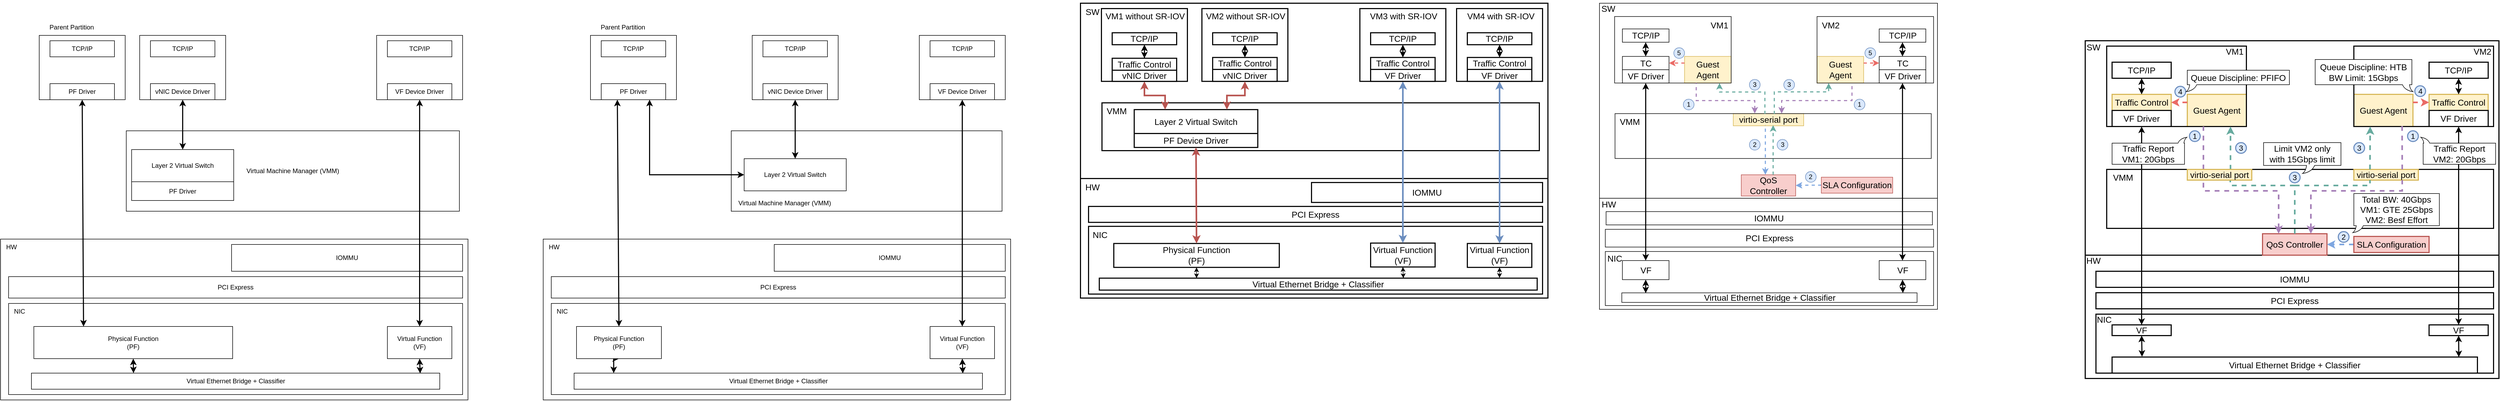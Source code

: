 <mxfile version="21.6.6" type="github">
  <diagram name="페이지-1" id="64NG9BpS-ZCnbfLsSaB-">
    <mxGraphModel dx="1389" dy="797" grid="1" gridSize="10" guides="1" tooltips="1" connect="1" arrows="1" fold="1" page="1" pageScale="1" pageWidth="827" pageHeight="1169" math="0" shadow="0">
      <root>
        <mxCell id="0" />
        <mxCell id="1" parent="0" />
        <mxCell id="I_I0a6FLS7b6R9FPe6SF-36" value="" style="rounded=0;whiteSpace=wrap;html=1;fontSize=16;container=0;strokeWidth=2;" parent="1" vertex="1">
          <mxGeometry x="3920" y="390" width="770" height="400" as="geometry" />
        </mxCell>
        <mxCell id="I_I0a6FLS7b6R9FPe6SF-63" value="Guest Agent" style="rounded=0;whiteSpace=wrap;html=1;fillColor=#fff2cc;strokeColor=#d6b656;fontSize=16;container=0;strokeWidth=2;" parent="1" vertex="1">
          <mxGeometry x="4420" y="490" width="110" height="60" as="geometry" />
        </mxCell>
        <mxCell id="I_I0a6FLS7b6R9FPe6SF-59" value="" style="rounded=0;whiteSpace=wrap;html=1;container=0;fontSize=16;fillColor=none;strokeWidth=2;" parent="1" vertex="1">
          <mxGeometry x="4420" y="400" width="260" height="150" as="geometry" />
        </mxCell>
        <mxCell id="I_I0a6FLS7b6R9FPe6SF-73" value="" style="rounded=0;whiteSpace=wrap;html=1;container=0;fontSize=16;fillColor=none;strokeWidth=2;" parent="1" vertex="1">
          <mxGeometry x="3960" y="630" width="720" height="110" as="geometry" />
        </mxCell>
        <mxCell id="fadfpUADI48K51AVFZXU-7" value="" style="group" parent="1" vertex="1" connectable="0">
          <mxGeometry x="3010" y="314.64" width="635" height="576.36" as="geometry" />
        </mxCell>
        <mxCell id="V--meJv0w2f8KCWXadES-179" value="" style="rounded=0;whiteSpace=wrap;html=1;fontSize=16;container=0;" parent="fadfpUADI48K51AVFZXU-7" vertex="1">
          <mxGeometry x="5.942" y="5.363" width="629.058" height="363.89" as="geometry" />
        </mxCell>
        <mxCell id="V--meJv0w2f8KCWXadES-225" value="virtio-serial port" style="rounded=0;whiteSpace=wrap;html=1;fillColor=#fff2cc;strokeColor=#d6b656;fontSize=16;container=0;" parent="fadfpUADI48K51AVFZXU-7" vertex="1">
          <mxGeometry x="254.95" y="211.29" width="131.05" height="22.71" as="geometry" />
        </mxCell>
        <mxCell id="V--meJv0w2f8KCWXadES-186" value="" style="rounded=0;whiteSpace=wrap;html=1;container=0;fontSize=16;fillColor=none;" parent="fadfpUADI48K51AVFZXU-7" vertex="1">
          <mxGeometry x="34.86" y="211.29" width="588.57" height="83.71" as="geometry" />
        </mxCell>
        <mxCell id="V--meJv0w2f8KCWXadES-227" value="Guest Agent" style="rounded=0;whiteSpace=wrap;html=1;fillColor=#fff2cc;strokeColor=#d6b656;fontSize=16;container=0;" parent="fadfpUADI48K51AVFZXU-7" vertex="1">
          <mxGeometry x="164.291" y="104.606" width="86.767" height="49.621" as="geometry" />
        </mxCell>
        <mxCell id="V--meJv0w2f8KCWXadES-228" value="Guest Agent" style="rounded=0;whiteSpace=wrap;html=1;fillColor=#fff2cc;strokeColor=#d6b656;fontSize=16;container=0;" parent="fadfpUADI48K51AVFZXU-7" vertex="1">
          <mxGeometry x="410.853" y="104.606" width="86.767" height="49.621" as="geometry" />
        </mxCell>
        <mxCell id="V--meJv0w2f8KCWXadES-199" value="" style="rounded=0;whiteSpace=wrap;html=1;container=0;fontSize=16;fillColor=none;" parent="fadfpUADI48K51AVFZXU-7" vertex="1">
          <mxGeometry x="410.853" y="30.174" width="216.916" height="124.053" as="geometry" />
        </mxCell>
        <mxCell id="V--meJv0w2f8KCWXadES-180" value="" style="rounded=0;whiteSpace=wrap;html=1;fontSize=16;container=0;fillColor=none;" parent="fadfpUADI48K51AVFZXU-7" vertex="1">
          <mxGeometry x="34.141" y="30.174" width="216.916" height="124.053" as="geometry" />
        </mxCell>
        <mxCell id="V--meJv0w2f8KCWXadES-185" value="" style="rounded=0;whiteSpace=wrap;html=1;fontSize=16;container=0;" parent="fadfpUADI48K51AVFZXU-7" vertex="1">
          <mxGeometry x="5.941" y="369.251" width="629.059" height="207.109" as="geometry" />
        </mxCell>
        <mxCell id="V--meJv0w2f8KCWXadES-205" value="PCI Express" style="rounded=0;whiteSpace=wrap;html=1;fontSize=16;container=0;" parent="fadfpUADI48K51AVFZXU-7" vertex="1">
          <mxGeometry x="16.788" y="427.145" width="610.981" height="33.081" as="geometry" />
        </mxCell>
        <mxCell id="V--meJv0w2f8KCWXadES-206" value="IOMMU" style="rounded=0;whiteSpace=wrap;html=1;fontSize=16;container=0;" parent="fadfpUADI48K51AVFZXU-7" vertex="1">
          <mxGeometry x="18.234" y="394.064" width="607.366" height="24.811" as="geometry" />
        </mxCell>
        <mxCell id="V--meJv0w2f8KCWXadES-212" value="HW" style="text;html=1;align=center;verticalAlign=middle;resizable=0;points=[];autosize=1;strokeColor=none;fillColor=none;fontSize=16;container=0;" parent="fadfpUADI48K51AVFZXU-7" vertex="1">
          <mxGeometry y="364.36" width="45" height="31" as="geometry" />
        </mxCell>
        <mxCell id="V--meJv0w2f8KCWXadES-181" value="TC" style="rounded=0;whiteSpace=wrap;html=1;fontSize=16;container=0;" parent="fadfpUADI48K51AVFZXU-7" vertex="1">
          <mxGeometry x="48.602" y="104.606" width="86.767" height="24.811" as="geometry" />
        </mxCell>
        <mxCell id="V--meJv0w2f8KCWXadES-182" value="TCP/IP" style="rounded=0;whiteSpace=wrap;html=1;fontSize=16;container=0;" parent="fadfpUADI48K51AVFZXU-7" vertex="1">
          <mxGeometry x="48.602" y="53.33" width="86.767" height="24.811" as="geometry" />
        </mxCell>
        <mxCell id="V--meJv0w2f8KCWXadES-183" value="SW" style="text;html=1;align=center;verticalAlign=middle;resizable=0;points=[];autosize=1;strokeColor=none;fillColor=none;fontSize=16;container=0;" parent="fadfpUADI48K51AVFZXU-7" vertex="1">
          <mxGeometry x="0.435" width="44" height="31" as="geometry" />
        </mxCell>
        <mxCell id="V--meJv0w2f8KCWXadES-184" value="" style="endArrow=classic;html=1;rounded=0;entryX=0.5;entryY=1;entryDx=0;entryDy=0;exitX=0.5;exitY=0;exitDx=0;exitDy=0;startArrow=classic;startFill=1;strokeWidth=2;fontSize=16;" parent="fadfpUADI48K51AVFZXU-7" source="V--meJv0w2f8KCWXadES-181" target="V--meJv0w2f8KCWXadES-182" edge="1">
          <mxGeometry width="50" height="50" relative="1" as="geometry">
            <mxPoint x="287.934" y="369.253" as="sourcePoint" />
            <mxPoint x="324.086" y="327.902" as="targetPoint" />
          </mxGeometry>
        </mxCell>
        <mxCell id="V--meJv0w2f8KCWXadES-223" value="QoS Controller" style="rounded=0;whiteSpace=wrap;html=1;fillColor=#f8cecc;strokeColor=#b85450;fontSize=16;container=0;" parent="fadfpUADI48K51AVFZXU-7" vertex="1">
          <mxGeometry x="269.86" y="325.42" width="101.23" height="39.58" as="geometry" />
        </mxCell>
        <mxCell id="V--meJv0w2f8KCWXadES-231" value="" style="edgeStyle=orthogonalEdgeStyle;rounded=0;orthogonalLoop=1;jettySize=auto;html=1;strokeColor=#7EA6E0;strokeWidth=2;dashed=1;fontSize=16;" parent="fadfpUADI48K51AVFZXU-7" source="V--meJv0w2f8KCWXadES-226" target="V--meJv0w2f8KCWXadES-223" edge="1">
          <mxGeometry relative="1" as="geometry" />
        </mxCell>
        <mxCell id="V--meJv0w2f8KCWXadES-226" value="SLA Configuration" style="rounded=0;whiteSpace=wrap;html=1;fillColor=#f8cecc;strokeColor=#b85450;fontSize=16;container=0;" parent="fadfpUADI48K51AVFZXU-7" vertex="1">
          <mxGeometry x="418.854" y="329.901" width="132.811" height="29.77" as="geometry" />
        </mxCell>
        <mxCell id="V--meJv0w2f8KCWXadES-229" value="VF Driver" style="rounded=0;whiteSpace=wrap;html=1;fontSize=16;container=0;" parent="fadfpUADI48K51AVFZXU-7" vertex="1">
          <mxGeometry x="48.602" y="129.416" width="86.767" height="24.811" as="geometry" />
        </mxCell>
        <mxCell id="V--meJv0w2f8KCWXadES-237" style="edgeStyle=orthogonalEdgeStyle;rounded=0;orthogonalLoop=1;jettySize=auto;html=1;exitX=0.442;exitY=-0.002;exitDx=0;exitDy=0;entryX=0.25;entryY=1;entryDx=0;entryDy=0;strokeColor=#A680B8;strokeWidth=2;dashed=1;startArrow=classic;startFill=1;fontSize=16;endArrow=none;endFill=0;exitPerimeter=0;" parent="fadfpUADI48K51AVFZXU-7" source="V--meJv0w2f8KCWXadES-186" target="V--meJv0w2f8KCWXadES-227" edge="1">
          <mxGeometry relative="1" as="geometry">
            <Array as="points">
              <mxPoint x="295" y="187" />
              <mxPoint x="186" y="187" />
            </Array>
          </mxGeometry>
        </mxCell>
        <mxCell id="V--meJv0w2f8KCWXadES-200" value="TC" style="rounded=0;whiteSpace=wrap;html=1;fontSize=16;container=0;" parent="fadfpUADI48K51AVFZXU-7" vertex="1">
          <mxGeometry x="526.542" y="104.606" width="86.767" height="24.811" as="geometry" />
        </mxCell>
        <mxCell id="V--meJv0w2f8KCWXadES-201" value="TCP/IP" style="rounded=0;whiteSpace=wrap;html=1;fontSize=16;container=0;" parent="fadfpUADI48K51AVFZXU-7" vertex="1">
          <mxGeometry x="526.542" y="53.33" width="86.767" height="24.811" as="geometry" />
        </mxCell>
        <mxCell id="V--meJv0w2f8KCWXadES-202" value="" style="endArrow=classic;html=1;rounded=0;entryX=0.5;entryY=1;entryDx=0;entryDy=0;exitX=0.5;exitY=0;exitDx=0;exitDy=0;startArrow=classic;startFill=1;strokeWidth=2;fontSize=16;" parent="fadfpUADI48K51AVFZXU-7" source="V--meJv0w2f8KCWXadES-200" target="V--meJv0w2f8KCWXadES-201" edge="1">
          <mxGeometry width="50" height="50" relative="1" as="geometry">
            <mxPoint x="113.677" y="129.416" as="sourcePoint" />
            <mxPoint x="113.677" y="88.065" as="targetPoint" />
          </mxGeometry>
        </mxCell>
        <mxCell id="V--meJv0w2f8KCWXadES-230" value="VF Driver" style="rounded=0;whiteSpace=wrap;html=1;fontSize=16;container=0;" parent="fadfpUADI48K51AVFZXU-7" vertex="1">
          <mxGeometry x="526.542" y="129.416" width="86.767" height="24.811" as="geometry" />
        </mxCell>
        <mxCell id="V--meJv0w2f8KCWXadES-235" style="edgeStyle=orthogonalEdgeStyle;rounded=0;orthogonalLoop=1;jettySize=auto;html=1;exitX=0.527;exitY=0;exitDx=0;exitDy=0;entryX=0.75;entryY=1;entryDx=0;entryDy=0;strokeColor=#A680B8;strokeWidth=2;dashed=1;startArrow=classic;startFill=1;fontSize=16;endArrow=none;endFill=0;exitPerimeter=0;" parent="fadfpUADI48K51AVFZXU-7" source="V--meJv0w2f8KCWXadES-186" target="V--meJv0w2f8KCWXadES-228" edge="1">
          <mxGeometry relative="1" as="geometry">
            <Array as="points">
              <mxPoint x="345" y="187" />
              <mxPoint x="476" y="187" />
            </Array>
          </mxGeometry>
        </mxCell>
        <mxCell id="V--meJv0w2f8KCWXadES-238" value="" style="endArrow=classic;html=1;rounded=0;entryX=1;entryY=0.5;entryDx=0;entryDy=0;exitX=0;exitY=0.25;exitDx=0;exitDy=0;strokeColor=#EA6B66;dashed=1;strokeWidth=2;fontSize=16;" parent="fadfpUADI48K51AVFZXU-7" source="V--meJv0w2f8KCWXadES-227" target="V--meJv0w2f8KCWXadES-181" edge="1">
          <mxGeometry width="50" height="50" relative="1" as="geometry">
            <mxPoint x="226.474" y="391.583" as="sourcePoint" />
            <mxPoint x="262.627" y="350.231" as="targetPoint" />
            <Array as="points">
              <mxPoint x="149.107" y="117.011" />
            </Array>
          </mxGeometry>
        </mxCell>
        <mxCell id="V--meJv0w2f8KCWXadES-239" value="" style="endArrow=classic;html=1;rounded=0;entryX=0;entryY=0.5;entryDx=0;entryDy=0;exitX=1;exitY=0.25;exitDx=0;exitDy=0;strokeColor=#EA6B66;dashed=1;strokeWidth=2;fontSize=16;" parent="fadfpUADI48K51AVFZXU-7" source="V--meJv0w2f8KCWXadES-228" target="V--meJv0w2f8KCWXadES-200" edge="1">
          <mxGeometry width="50" height="50" relative="1" as="geometry">
            <mxPoint x="171.522" y="150.092" as="sourcePoint" />
            <mxPoint x="142.6" y="125.281" as="targetPoint" />
            <Array as="points">
              <mxPoint x="512.081" y="117.011" />
            </Array>
          </mxGeometry>
        </mxCell>
        <mxCell id="I_I0a6FLS7b6R9FPe6SF-1" value="VM1&amp;nbsp;" style="text;html=1;align=center;verticalAlign=middle;resizable=0;points=[];autosize=1;strokeColor=none;fillColor=none;fontSize=16;container=0;" parent="fadfpUADI48K51AVFZXU-7" vertex="1">
          <mxGeometry x="203.215" y="31.001" width="55" height="31" as="geometry" />
        </mxCell>
        <mxCell id="I_I0a6FLS7b6R9FPe6SF-2" value="VM2" style="text;html=1;align=center;verticalAlign=middle;resizable=0;points=[];autosize=1;strokeColor=none;fillColor=none;fontSize=16;container=0;" parent="fadfpUADI48K51AVFZXU-7" vertex="1">
          <mxGeometry x="410.851" y="30.997" width="51" height="31" as="geometry" />
        </mxCell>
        <mxCell id="I_I0a6FLS7b6R9FPe6SF-18" style="edgeStyle=orthogonalEdgeStyle;rounded=0;orthogonalLoop=1;jettySize=auto;html=1;exitX=0.474;exitY=0.009;exitDx=0;exitDy=0;entryX=0.75;entryY=1;entryDx=0;entryDy=0;strokeColor=#67AB9F;strokeWidth=2;dashed=1;startArrow=none;startFill=0;fontSize=16;endArrow=classic;endFill=1;exitPerimeter=0;" parent="fadfpUADI48K51AVFZXU-7" source="V--meJv0w2f8KCWXadES-186" target="V--meJv0w2f8KCWXadES-227" edge="1">
          <mxGeometry relative="1" as="geometry">
            <mxPoint x="360.239" y="203.848" as="sourcePoint" />
            <mxPoint x="468.697" y="170.767" as="targetPoint" />
            <Array as="points">
              <mxPoint x="314" y="171" />
              <mxPoint x="229" y="171" />
            </Array>
          </mxGeometry>
        </mxCell>
        <mxCell id="I_I0a6FLS7b6R9FPe6SF-20" style="edgeStyle=orthogonalEdgeStyle;rounded=0;orthogonalLoop=1;jettySize=auto;html=1;entryX=0.25;entryY=1;entryDx=0;entryDy=0;strokeColor=#67AB9F;strokeWidth=2;dashed=1;startArrow=none;startFill=0;fontSize=16;endArrow=classic;endFill=1;" parent="fadfpUADI48K51AVFZXU-7" target="V--meJv0w2f8KCWXadES-228" edge="1">
          <mxGeometry relative="1" as="geometry">
            <mxPoint x="331.317" y="212.119" as="sourcePoint" />
            <mxPoint x="483.158" y="162.497" as="targetPoint" />
            <Array as="points">
              <mxPoint x="331.317" y="170.767" />
              <mxPoint x="432.545" y="170.767" />
            </Array>
          </mxGeometry>
        </mxCell>
        <mxCell id="I_I0a6FLS7b6R9FPe6SF-22" value="1" style="ellipse;whiteSpace=wrap;html=1;aspect=fixed;fillColor=#dae8fc;strokeColor=#6c8ebf;container=0;" parent="fadfpUADI48K51AVFZXU-7" vertex="1">
          <mxGeometry x="161.998" y="184.359" width="20" height="20" as="geometry" />
        </mxCell>
        <mxCell id="I_I0a6FLS7b6R9FPe6SF-23" value="1" style="ellipse;whiteSpace=wrap;html=1;aspect=fixed;fillColor=#dae8fc;strokeColor=#6c8ebf;container=0;" parent="fadfpUADI48K51AVFZXU-7" vertex="1">
          <mxGeometry x="480.003" y="184.359" width="20" height="20" as="geometry" />
        </mxCell>
        <mxCell id="I_I0a6FLS7b6R9FPe6SF-29" value="2" style="ellipse;whiteSpace=wrap;html=1;aspect=fixed;fillColor=#dae8fc;strokeColor=#6c8ebf;container=0;" parent="fadfpUADI48K51AVFZXU-7" vertex="1">
          <mxGeometry x="389.269" y="319.36" width="20" height="20" as="geometry" />
        </mxCell>
        <mxCell id="I_I0a6FLS7b6R9FPe6SF-31" value="3" style="ellipse;whiteSpace=wrap;html=1;aspect=fixed;fillColor=#dae8fc;strokeColor=#6c8ebf;container=0;" parent="fadfpUADI48K51AVFZXU-7" vertex="1">
          <mxGeometry x="284.997" y="147.459" width="20" height="20" as="geometry" />
        </mxCell>
        <mxCell id="I_I0a6FLS7b6R9FPe6SF-32" value="3" style="ellipse;whiteSpace=wrap;html=1;aspect=fixed;fillColor=#dae8fc;strokeColor=#6c8ebf;container=0;" parent="fadfpUADI48K51AVFZXU-7" vertex="1">
          <mxGeometry x="349.004" y="147.459" width="20" height="20" as="geometry" />
        </mxCell>
        <mxCell id="I_I0a6FLS7b6R9FPe6SF-33" value="5" style="ellipse;whiteSpace=wrap;html=1;aspect=fixed;fillColor=#dae8fc;strokeColor=#6c8ebf;container=0;" parent="fadfpUADI48K51AVFZXU-7" vertex="1">
          <mxGeometry x="144.295" y="88.355" width="20" height="20" as="geometry" />
        </mxCell>
        <mxCell id="I_I0a6FLS7b6R9FPe6SF-34" value="5" style="ellipse;whiteSpace=wrap;html=1;aspect=fixed;fillColor=#dae8fc;strokeColor=#6c8ebf;container=0;" parent="fadfpUADI48K51AVFZXU-7" vertex="1">
          <mxGeometry x="500.005" y="88.355" width="20" height="20" as="geometry" />
        </mxCell>
        <mxCell id="V--meJv0w2f8KCWXadES-224" value="VMM" style="text;html=1;align=center;verticalAlign=middle;resizable=0;points=[];autosize=1;strokeColor=none;fillColor=none;fontSize=16;container=0;" parent="fadfpUADI48K51AVFZXU-7" vertex="1">
          <mxGeometry x="34.864" y="211.292" width="55" height="31" as="geometry" />
        </mxCell>
        <mxCell id="I_I0a6FLS7b6R9FPe6SF-28" value="2" style="ellipse;whiteSpace=wrap;html=1;aspect=fixed;fillColor=#dae8fc;strokeColor=#6c8ebf;container=0;" parent="fadfpUADI48K51AVFZXU-7" vertex="1">
          <mxGeometry x="285.003" y="259.363" width="20" height="20" as="geometry" />
        </mxCell>
        <mxCell id="I_I0a6FLS7b6R9FPe6SF-30" value="3" style="ellipse;whiteSpace=wrap;html=1;aspect=fixed;fillColor=#dae8fc;strokeColor=#6c8ebf;container=0;" parent="fadfpUADI48K51AVFZXU-7" vertex="1">
          <mxGeometry x="336.62" y="259.361" width="20" height="20" as="geometry" />
        </mxCell>
        <mxCell id="V--meJv0w2f8KCWXadES-232" style="edgeStyle=orthogonalEdgeStyle;rounded=0;orthogonalLoop=1;jettySize=auto;html=1;exitX=0.25;exitY=0;exitDx=0;exitDy=0;strokeColor=#67AB9F;strokeWidth=2;dashed=1;startArrow=none;startFill=0;fontSize=16;endArrow=classic;endFill=1;" parent="fadfpUADI48K51AVFZXU-7" edge="1">
          <mxGeometry relative="1" as="geometry">
            <mxPoint x="329.148" y="325.421" as="sourcePoint" />
            <mxPoint x="329.148" y="232.794" as="targetPoint" />
          </mxGeometry>
        </mxCell>
        <mxCell id="I_I0a6FLS7b6R9FPe6SF-14" style="edgeStyle=orthogonalEdgeStyle;rounded=0;orthogonalLoop=1;jettySize=auto;html=1;exitX=0.75;exitY=0;exitDx=0;exitDy=0;strokeColor=#7EA6E0;strokeWidth=2;dashed=1;startArrow=classic;startFill=1;fontSize=16;endArrow=none;endFill=0;" parent="fadfpUADI48K51AVFZXU-7" edge="1">
          <mxGeometry relative="1" as="geometry">
            <mxPoint x="314.687" y="325.421" as="sourcePoint" />
            <mxPoint x="314.687" y="232.794" as="targetPoint" />
          </mxGeometry>
        </mxCell>
        <mxCell id="fadfpUADI48K51AVFZXU-4" value="" style="group" parent="fadfpUADI48K51AVFZXU-7" vertex="1" connectable="0">
          <mxGeometry x="15.344" y="468.501" width="612.427" height="100.859" as="geometry" />
        </mxCell>
        <mxCell id="V--meJv0w2f8KCWXadES-193" value="" style="rounded=0;whiteSpace=wrap;html=1;fixDash=0;fontSize=16;container=0;" parent="fadfpUADI48K51AVFZXU-4" vertex="1">
          <mxGeometry x="1.446" width="610.981" height="100.859" as="geometry" />
        </mxCell>
        <mxCell id="V--meJv0w2f8KCWXadES-194" value="Virtual Ethernet Bridge + Classifier" style="rounded=0;whiteSpace=wrap;html=1;fontSize=16;container=0;" parent="fadfpUADI48K51AVFZXU-4" vertex="1">
          <mxGeometry x="32.176" y="77.128" width="549.521" height="17.799" as="geometry" />
        </mxCell>
        <mxCell id="V--meJv0w2f8KCWXadES-195" value="VF" style="rounded=0;whiteSpace=wrap;html=1;fontSize=16;container=0;" parent="fadfpUADI48K51AVFZXU-4" vertex="1">
          <mxGeometry x="511.199" y="16.903" width="86.767" height="35.597" as="geometry" />
        </mxCell>
        <mxCell id="V--meJv0w2f8KCWXadES-204" value="" style="endArrow=classic;startArrow=classic;html=1;rounded=0;exitX=0.952;exitY=0.017;exitDx=0;exitDy=0;exitPerimeter=0;entryX=0.5;entryY=1;entryDx=0;entryDy=0;strokeWidth=2;fontSize=16;" parent="fadfpUADI48K51AVFZXU-4" source="V--meJv0w2f8KCWXadES-194" target="V--meJv0w2f8KCWXadES-195" edge="1">
          <mxGeometry width="50" height="50" relative="1" as="geometry">
            <mxPoint x="337.666" y="-118.658" as="sourcePoint" />
            <mxPoint x="373.819" y="-148.323" as="targetPoint" />
          </mxGeometry>
        </mxCell>
        <mxCell id="V--meJv0w2f8KCWXadES-208" value="NIC" style="text;html=1;align=center;verticalAlign=middle;resizable=0;points=[];autosize=1;strokeColor=none;fillColor=none;fontSize=16;container=0;" parent="fadfpUADI48K51AVFZXU-4" vertex="1">
          <mxGeometry x="-4.036" y="-3.137" width="46" height="31" as="geometry" />
        </mxCell>
        <mxCell id="V--meJv0w2f8KCWXadES-218" value="VF" style="rounded=0;whiteSpace=wrap;html=1;fontSize=16;container=0;" parent="fadfpUADI48K51AVFZXU-4" vertex="1">
          <mxGeometry x="33.261" y="16.903" width="86.767" height="35.597" as="geometry" />
        </mxCell>
        <mxCell id="V--meJv0w2f8KCWXadES-219" value="" style="endArrow=classic;startArrow=classic;html=1;rounded=0;exitX=0.952;exitY=0.017;exitDx=0;exitDy=0;exitPerimeter=0;entryX=0.5;entryY=1;entryDx=0;entryDy=0;strokeWidth=2;fontSize=16;" parent="fadfpUADI48K51AVFZXU-4" target="V--meJv0w2f8KCWXadES-218" edge="1">
          <mxGeometry width="50" height="50" relative="1" as="geometry">
            <mxPoint x="76.644" y="77.721" as="sourcePoint" />
            <mxPoint x="75.921" y="61.109" as="targetPoint" />
          </mxGeometry>
        </mxCell>
        <mxCell id="V--meJv0w2f8KCWXadES-207" value="" style="endArrow=classic;startArrow=classic;html=1;rounded=0;exitX=0.5;exitY=0;exitDx=0;exitDy=0;strokeWidth=2;entryX=0.5;entryY=1;entryDx=0;entryDy=0;startFill=1;fontSize=16;" parent="fadfpUADI48K51AVFZXU-7" source="V--meJv0w2f8KCWXadES-195" target="V--meJv0w2f8KCWXadES-230" edge="1">
          <mxGeometry width="50" height="50" relative="1" as="geometry">
            <mxPoint x="483.158" y="145.957" as="sourcePoint" />
            <mxPoint x="678.383" y="195.578" as="targetPoint" />
          </mxGeometry>
        </mxCell>
        <mxCell id="V--meJv0w2f8KCWXadES-220" value="" style="endArrow=classic;startArrow=classic;html=1;rounded=0;entryX=0.5;entryY=1;entryDx=0;entryDy=0;exitX=0.5;exitY=0;exitDx=0;exitDy=0;strokeWidth=2;startFill=1;fontSize=16;" parent="fadfpUADI48K51AVFZXU-7" source="V--meJv0w2f8KCWXadES-218" target="V--meJv0w2f8KCWXadES-229" edge="1">
          <mxGeometry width="50" height="50" relative="1" as="geometry">
            <mxPoint x="353.009" y="145.13" as="sourcePoint" />
            <mxPoint x="439.775" y="153.4" as="targetPoint" />
          </mxGeometry>
        </mxCell>
        <mxCell id="NXMj8B4He7Qqxr7nqvNF-1" value="" style="rounded=0;whiteSpace=wrap;html=1;" parent="1" vertex="1">
          <mxGeometry x="40" y="760" width="870" height="300" as="geometry" />
        </mxCell>
        <mxCell id="NXMj8B4He7Qqxr7nqvNF-2" value="Virtual Machine Manager (VMM)" style="rounded=0;whiteSpace=wrap;html=1;" parent="1" vertex="1">
          <mxGeometry x="274" y="558" width="620" height="150" as="geometry" />
        </mxCell>
        <mxCell id="NXMj8B4He7Qqxr7nqvNF-6" value="" style="group" parent="1" vertex="1" connectable="0">
          <mxGeometry x="112" y="380" width="160" height="120" as="geometry" />
        </mxCell>
        <mxCell id="NXMj8B4He7Qqxr7nqvNF-3" value="" style="rounded=0;whiteSpace=wrap;html=1;" parent="NXMj8B4He7Qqxr7nqvNF-6" vertex="1">
          <mxGeometry width="160" height="120" as="geometry" />
        </mxCell>
        <mxCell id="NXMj8B4He7Qqxr7nqvNF-5" value="PF Driver" style="rounded=0;whiteSpace=wrap;html=1;" parent="NXMj8B4He7Qqxr7nqvNF-6" vertex="1">
          <mxGeometry x="20" y="90" width="120" height="30" as="geometry" />
        </mxCell>
        <mxCell id="V--meJv0w2f8KCWXadES-37" value="TCP/IP" style="rounded=0;whiteSpace=wrap;html=1;" parent="NXMj8B4He7Qqxr7nqvNF-6" vertex="1">
          <mxGeometry x="20" y="10" width="120" height="30" as="geometry" />
        </mxCell>
        <mxCell id="NXMj8B4He7Qqxr7nqvNF-35" value="" style="group" parent="1" vertex="1" connectable="0">
          <mxGeometry x="299" y="380" width="160" height="120" as="geometry" />
        </mxCell>
        <mxCell id="NXMj8B4He7Qqxr7nqvNF-36" value="" style="rounded=0;whiteSpace=wrap;html=1;" parent="NXMj8B4He7Qqxr7nqvNF-35" vertex="1">
          <mxGeometry width="160" height="120" as="geometry" />
        </mxCell>
        <mxCell id="NXMj8B4He7Qqxr7nqvNF-37" value="vNIC Device Driver" style="rounded=0;whiteSpace=wrap;html=1;" parent="NXMj8B4He7Qqxr7nqvNF-35" vertex="1">
          <mxGeometry x="20" y="90" width="120" height="30" as="geometry" />
        </mxCell>
        <mxCell id="V--meJv0w2f8KCWXadES-38" value="TCP/IP" style="rounded=0;whiteSpace=wrap;html=1;" parent="NXMj8B4He7Qqxr7nqvNF-35" vertex="1">
          <mxGeometry x="20" y="10" width="120" height="30" as="geometry" />
        </mxCell>
        <mxCell id="NXMj8B4He7Qqxr7nqvNF-38" value="Parent Partition" style="text;html=1;align=center;verticalAlign=middle;resizable=0;points=[];autosize=1;strokeColor=none;fillColor=none;" parent="1" vertex="1">
          <mxGeometry x="117" y="350" width="110" height="30" as="geometry" />
        </mxCell>
        <mxCell id="V--meJv0w2f8KCWXadES-1" value="" style="rounded=0;whiteSpace=wrap;html=1;fixDash=0;" parent="1" vertex="1">
          <mxGeometry x="55" y="880" width="845" height="170" as="geometry" />
        </mxCell>
        <mxCell id="V--meJv0w2f8KCWXadES-2" value="Virtual Ethernet Bridge + Classifier" style="rounded=0;whiteSpace=wrap;html=1;" parent="1" vertex="1">
          <mxGeometry x="97.5" y="1010" width="760" height="30" as="geometry" />
        </mxCell>
        <mxCell id="V--meJv0w2f8KCWXadES-4" value="Virtual Function&lt;br&gt;(VF)" style="rounded=0;whiteSpace=wrap;html=1;" parent="1" vertex="1">
          <mxGeometry x="760" y="923" width="120" height="60" as="geometry" />
        </mxCell>
        <mxCell id="V--meJv0w2f8KCWXadES-26" style="edgeStyle=orthogonalEdgeStyle;rounded=0;orthogonalLoop=1;jettySize=auto;html=1;startArrow=classic;startFill=1;strokeWidth=2;exitX=0.5;exitY=1;exitDx=0;exitDy=0;entryX=0.25;entryY=0;entryDx=0;entryDy=0;" parent="1" source="V--meJv0w2f8KCWXadES-6" target="V--meJv0w2f8KCWXadES-2" edge="1">
          <mxGeometry relative="1" as="geometry">
            <mxPoint x="80" y="510" as="sourcePoint" />
            <mxPoint x="550" y="660" as="targetPoint" />
          </mxGeometry>
        </mxCell>
        <mxCell id="V--meJv0w2f8KCWXadES-6" value="Physical Function&lt;br&gt;(PF)" style="rounded=0;whiteSpace=wrap;html=1;" parent="1" vertex="1">
          <mxGeometry x="102" y="923" width="370" height="60" as="geometry" />
        </mxCell>
        <mxCell id="V--meJv0w2f8KCWXadES-14" value="" style="group" parent="1" vertex="1" connectable="0">
          <mxGeometry x="730" y="380" width="160" height="120" as="geometry" />
        </mxCell>
        <mxCell id="NXMj8B4He7Qqxr7nqvNF-33" value="" style="rounded=0;whiteSpace=wrap;html=1;" parent="V--meJv0w2f8KCWXadES-14" vertex="1">
          <mxGeometry x="10" width="160" height="120" as="geometry" />
        </mxCell>
        <mxCell id="NXMj8B4He7Qqxr7nqvNF-27" value="VF Device Driver" style="rounded=0;whiteSpace=wrap;html=1;" parent="V--meJv0w2f8KCWXadES-14" vertex="1">
          <mxGeometry x="30" y="90" width="120" height="30" as="geometry" />
        </mxCell>
        <mxCell id="V--meJv0w2f8KCWXadES-39" value="TCP/IP" style="rounded=0;whiteSpace=wrap;html=1;" parent="V--meJv0w2f8KCWXadES-14" vertex="1">
          <mxGeometry x="30" y="10" width="120" height="30" as="geometry" />
        </mxCell>
        <mxCell id="V--meJv0w2f8KCWXadES-21" style="edgeStyle=orthogonalEdgeStyle;rounded=0;orthogonalLoop=1;jettySize=auto;html=1;exitX=0.5;exitY=1;exitDx=0;exitDy=0;entryX=0.5;entryY=0;entryDx=0;entryDy=0;startArrow=classic;startFill=1;strokeWidth=2;" parent="1" source="NXMj8B4He7Qqxr7nqvNF-37" target="V--meJv0w2f8KCWXadES-27" edge="1">
          <mxGeometry relative="1" as="geometry" />
        </mxCell>
        <mxCell id="V--meJv0w2f8KCWXadES-22" value="" style="endArrow=classic;startArrow=classic;html=1;rounded=0;exitX=0.952;exitY=0.017;exitDx=0;exitDy=0;exitPerimeter=0;entryX=0.5;entryY=1;entryDx=0;entryDy=0;strokeWidth=2;" parent="1" source="V--meJv0w2f8KCWXadES-2" target="V--meJv0w2f8KCWXadES-4" edge="1">
          <mxGeometry width="50" height="50" relative="1" as="geometry">
            <mxPoint x="520" y="680" as="sourcePoint" />
            <mxPoint x="570" y="630" as="targetPoint" />
          </mxGeometry>
        </mxCell>
        <mxCell id="V--meJv0w2f8KCWXadES-23" value="PCI Express" style="rounded=0;whiteSpace=wrap;html=1;" parent="1" vertex="1">
          <mxGeometry x="55" y="830" width="845" height="40" as="geometry" />
        </mxCell>
        <mxCell id="V--meJv0w2f8KCWXadES-24" value="IOMMU" style="rounded=0;whiteSpace=wrap;html=1;" parent="1" vertex="1">
          <mxGeometry x="470" y="770" width="430" height="50" as="geometry" />
        </mxCell>
        <mxCell id="V--meJv0w2f8KCWXadES-18" value="" style="endArrow=classic;startArrow=classic;html=1;rounded=0;entryX=0.5;entryY=1;entryDx=0;entryDy=0;exitX=0.5;exitY=0;exitDx=0;exitDy=0;strokeWidth=2;" parent="1" source="V--meJv0w2f8KCWXadES-4" target="NXMj8B4He7Qqxr7nqvNF-27" edge="1">
          <mxGeometry width="50" height="50" relative="1" as="geometry">
            <mxPoint x="700" y="490" as="sourcePoint" />
            <mxPoint x="820" y="380" as="targetPoint" />
          </mxGeometry>
        </mxCell>
        <mxCell id="V--meJv0w2f8KCWXadES-25" value="NIC" style="text;html=1;align=center;verticalAlign=middle;resizable=0;points=[];autosize=1;strokeColor=none;fillColor=none;" parent="1" vertex="1">
          <mxGeometry x="55" y="880" width="40" height="30" as="geometry" />
        </mxCell>
        <mxCell id="V--meJv0w2f8KCWXadES-27" value="Layer 2 Virtual Switch" style="rounded=0;whiteSpace=wrap;html=1;" parent="1" vertex="1">
          <mxGeometry x="284" y="593" width="190" height="60" as="geometry" />
        </mxCell>
        <mxCell id="V--meJv0w2f8KCWXadES-28" value="PF Driver" style="rounded=0;whiteSpace=wrap;html=1;" parent="1" vertex="1">
          <mxGeometry x="284" y="653" width="190" height="35" as="geometry" />
        </mxCell>
        <mxCell id="V--meJv0w2f8KCWXadES-30" value="" style="endArrow=classic;startArrow=classic;html=1;rounded=0;entryX=0.5;entryY=1;entryDx=0;entryDy=0;exitX=0.25;exitY=0;exitDx=0;exitDy=0;strokeWidth=2;" parent="1" source="V--meJv0w2f8KCWXadES-6" target="NXMj8B4He7Qqxr7nqvNF-5" edge="1">
          <mxGeometry width="50" height="50" relative="1" as="geometry">
            <mxPoint x="520" y="680" as="sourcePoint" />
            <mxPoint x="570" y="630" as="targetPoint" />
          </mxGeometry>
        </mxCell>
        <mxCell id="V--meJv0w2f8KCWXadES-32" value="HW" style="text;html=1;align=center;verticalAlign=middle;resizable=0;points=[];autosize=1;strokeColor=none;fillColor=none;" parent="1" vertex="1">
          <mxGeometry x="40" y="760" width="40" height="30" as="geometry" />
        </mxCell>
        <mxCell id="V--meJv0w2f8KCWXadES-73" value="" style="rounded=0;whiteSpace=wrap;html=1;" parent="1" vertex="1">
          <mxGeometry x="1050" y="760" width="870" height="300" as="geometry" />
        </mxCell>
        <mxCell id="V--meJv0w2f8KCWXadES-74" value="" style="rounded=0;whiteSpace=wrap;html=1;" parent="1" vertex="1">
          <mxGeometry x="1400" y="558" width="504" height="150" as="geometry" />
        </mxCell>
        <mxCell id="V--meJv0w2f8KCWXadES-75" value="" style="group" parent="1" vertex="1" connectable="0">
          <mxGeometry x="1138" y="380" width="160" height="120" as="geometry" />
        </mxCell>
        <mxCell id="V--meJv0w2f8KCWXadES-76" value="" style="rounded=0;whiteSpace=wrap;html=1;" parent="V--meJv0w2f8KCWXadES-75" vertex="1">
          <mxGeometry width="160" height="120" as="geometry" />
        </mxCell>
        <mxCell id="V--meJv0w2f8KCWXadES-77" value="PF Driver" style="rounded=0;whiteSpace=wrap;html=1;" parent="V--meJv0w2f8KCWXadES-75" vertex="1">
          <mxGeometry x="20" y="90" width="120" height="30" as="geometry" />
        </mxCell>
        <mxCell id="V--meJv0w2f8KCWXadES-78" value="TCP/IP" style="rounded=0;whiteSpace=wrap;html=1;" parent="V--meJv0w2f8KCWXadES-75" vertex="1">
          <mxGeometry x="20" y="10" width="120" height="30" as="geometry" />
        </mxCell>
        <mxCell id="V--meJv0w2f8KCWXadES-79" value="" style="group" parent="1" vertex="1" connectable="0">
          <mxGeometry x="1439" y="380" width="160" height="120" as="geometry" />
        </mxCell>
        <mxCell id="V--meJv0w2f8KCWXadES-80" value="" style="rounded=0;whiteSpace=wrap;html=1;" parent="V--meJv0w2f8KCWXadES-79" vertex="1">
          <mxGeometry width="160" height="120" as="geometry" />
        </mxCell>
        <mxCell id="V--meJv0w2f8KCWXadES-81" value="vNIC Device Driver" style="rounded=0;whiteSpace=wrap;html=1;" parent="V--meJv0w2f8KCWXadES-79" vertex="1">
          <mxGeometry x="20" y="90" width="120" height="30" as="geometry" />
        </mxCell>
        <mxCell id="V--meJv0w2f8KCWXadES-82" value="TCP/IP" style="rounded=0;whiteSpace=wrap;html=1;" parent="V--meJv0w2f8KCWXadES-79" vertex="1">
          <mxGeometry x="20" y="10" width="120" height="30" as="geometry" />
        </mxCell>
        <mxCell id="V--meJv0w2f8KCWXadES-83" value="Parent Partition" style="text;html=1;align=center;verticalAlign=middle;resizable=0;points=[];autosize=1;strokeColor=none;fillColor=none;" parent="1" vertex="1">
          <mxGeometry x="1143" y="350" width="110" height="30" as="geometry" />
        </mxCell>
        <mxCell id="V--meJv0w2f8KCWXadES-84" value="" style="rounded=0;whiteSpace=wrap;html=1;fixDash=0;" parent="1" vertex="1">
          <mxGeometry x="1065" y="880" width="845" height="170" as="geometry" />
        </mxCell>
        <mxCell id="V--meJv0w2f8KCWXadES-85" value="Virtual Ethernet Bridge + Classifier" style="rounded=0;whiteSpace=wrap;html=1;" parent="1" vertex="1">
          <mxGeometry x="1107.5" y="1010" width="760" height="30" as="geometry" />
        </mxCell>
        <mxCell id="V--meJv0w2f8KCWXadES-86" value="Virtual Function&lt;br&gt;(VF)" style="rounded=0;whiteSpace=wrap;html=1;" parent="1" vertex="1">
          <mxGeometry x="1770" y="923" width="120" height="60" as="geometry" />
        </mxCell>
        <mxCell id="V--meJv0w2f8KCWXadES-87" style="edgeStyle=orthogonalEdgeStyle;rounded=0;orthogonalLoop=1;jettySize=auto;html=1;startArrow=classic;startFill=1;strokeWidth=2;exitX=0.5;exitY=1;exitDx=0;exitDy=0;entryX=0.097;entryY=0;entryDx=0;entryDy=0;entryPerimeter=0;" parent="1" source="V--meJv0w2f8KCWXadES-88" target="V--meJv0w2f8KCWXadES-85" edge="1">
          <mxGeometry relative="1" as="geometry">
            <mxPoint x="1090" y="510" as="sourcePoint" />
            <mxPoint x="1560" y="660" as="targetPoint" />
          </mxGeometry>
        </mxCell>
        <mxCell id="V--meJv0w2f8KCWXadES-88" value="Physical Function&lt;br&gt;(PF)" style="rounded=0;whiteSpace=wrap;html=1;" parent="1" vertex="1">
          <mxGeometry x="1112" y="923" width="158" height="60" as="geometry" />
        </mxCell>
        <mxCell id="V--meJv0w2f8KCWXadES-89" value="" style="group" parent="1" vertex="1" connectable="0">
          <mxGeometry x="1740" y="380" width="160" height="120" as="geometry" />
        </mxCell>
        <mxCell id="V--meJv0w2f8KCWXadES-90" value="" style="rounded=0;whiteSpace=wrap;html=1;" parent="V--meJv0w2f8KCWXadES-89" vertex="1">
          <mxGeometry x="10" width="160" height="120" as="geometry" />
        </mxCell>
        <mxCell id="V--meJv0w2f8KCWXadES-91" value="VF Device Driver" style="rounded=0;whiteSpace=wrap;html=1;" parent="V--meJv0w2f8KCWXadES-89" vertex="1">
          <mxGeometry x="30" y="90" width="120" height="30" as="geometry" />
        </mxCell>
        <mxCell id="V--meJv0w2f8KCWXadES-92" value="TCP/IP" style="rounded=0;whiteSpace=wrap;html=1;" parent="V--meJv0w2f8KCWXadES-89" vertex="1">
          <mxGeometry x="30" y="10" width="120" height="30" as="geometry" />
        </mxCell>
        <mxCell id="V--meJv0w2f8KCWXadES-93" style="edgeStyle=orthogonalEdgeStyle;rounded=0;orthogonalLoop=1;jettySize=auto;html=1;exitX=0.5;exitY=1;exitDx=0;exitDy=0;entryX=0.5;entryY=0;entryDx=0;entryDy=0;startArrow=classic;startFill=1;strokeWidth=2;" parent="1" source="V--meJv0w2f8KCWXadES-81" target="V--meJv0w2f8KCWXadES-99" edge="1">
          <mxGeometry relative="1" as="geometry" />
        </mxCell>
        <mxCell id="V--meJv0w2f8KCWXadES-94" value="" style="endArrow=classic;startArrow=classic;html=1;rounded=0;exitX=0.952;exitY=0.017;exitDx=0;exitDy=0;exitPerimeter=0;entryX=0.5;entryY=1;entryDx=0;entryDy=0;strokeWidth=2;" parent="1" source="V--meJv0w2f8KCWXadES-85" target="V--meJv0w2f8KCWXadES-86" edge="1">
          <mxGeometry width="50" height="50" relative="1" as="geometry">
            <mxPoint x="1530" y="680" as="sourcePoint" />
            <mxPoint x="1580" y="630" as="targetPoint" />
          </mxGeometry>
        </mxCell>
        <mxCell id="V--meJv0w2f8KCWXadES-95" value="PCI Express" style="rounded=0;whiteSpace=wrap;html=1;" parent="1" vertex="1">
          <mxGeometry x="1065" y="830" width="845" height="40" as="geometry" />
        </mxCell>
        <mxCell id="V--meJv0w2f8KCWXadES-96" value="IOMMU" style="rounded=0;whiteSpace=wrap;html=1;" parent="1" vertex="1">
          <mxGeometry x="1480" y="770" width="430" height="50" as="geometry" />
        </mxCell>
        <mxCell id="V--meJv0w2f8KCWXadES-97" value="" style="endArrow=classic;startArrow=classic;html=1;rounded=0;entryX=0.5;entryY=1;entryDx=0;entryDy=0;exitX=0.5;exitY=0;exitDx=0;exitDy=0;strokeWidth=2;" parent="1" source="V--meJv0w2f8KCWXadES-86" target="V--meJv0w2f8KCWXadES-91" edge="1">
          <mxGeometry width="50" height="50" relative="1" as="geometry">
            <mxPoint x="1710" y="490" as="sourcePoint" />
            <mxPoint x="1830" y="380" as="targetPoint" />
          </mxGeometry>
        </mxCell>
        <mxCell id="V--meJv0w2f8KCWXadES-98" value="NIC" style="text;html=1;align=center;verticalAlign=middle;resizable=0;points=[];autosize=1;strokeColor=none;fillColor=none;" parent="1" vertex="1">
          <mxGeometry x="1065" y="880" width="40" height="30" as="geometry" />
        </mxCell>
        <mxCell id="V--meJv0w2f8KCWXadES-99" value="Layer 2 Virtual Switch" style="rounded=0;whiteSpace=wrap;html=1;" parent="1" vertex="1">
          <mxGeometry x="1424" y="610" width="190" height="60" as="geometry" />
        </mxCell>
        <mxCell id="V--meJv0w2f8KCWXadES-100" value="" style="endArrow=classic;startArrow=classic;html=1;rounded=0;exitX=0.5;exitY=0;exitDx=0;exitDy=0;strokeWidth=2;entryX=0.25;entryY=1;entryDx=0;entryDy=0;" parent="1" source="V--meJv0w2f8KCWXadES-88" target="V--meJv0w2f8KCWXadES-77" edge="1">
          <mxGeometry width="50" height="50" relative="1" as="geometry">
            <mxPoint x="1530" y="680" as="sourcePoint" />
            <mxPoint x="1140" y="530" as="targetPoint" />
          </mxGeometry>
        </mxCell>
        <mxCell id="V--meJv0w2f8KCWXadES-101" value="HW" style="text;html=1;align=center;verticalAlign=middle;resizable=0;points=[];autosize=1;strokeColor=none;fillColor=none;" parent="1" vertex="1">
          <mxGeometry x="1050" y="760" width="40" height="30" as="geometry" />
        </mxCell>
        <mxCell id="V--meJv0w2f8KCWXadES-102" value="Virtual Machine Manager (VMM)" style="text;html=1;align=center;verticalAlign=middle;resizable=0;points=[];autosize=1;strokeColor=none;fillColor=none;" parent="1" vertex="1">
          <mxGeometry x="1399" y="678" width="200" height="30" as="geometry" />
        </mxCell>
        <mxCell id="V--meJv0w2f8KCWXadES-103" value="" style="endArrow=classic;startArrow=classic;html=1;rounded=0;entryX=0.75;entryY=1;entryDx=0;entryDy=0;exitX=0;exitY=0.5;exitDx=0;exitDy=0;strokeWidth=2;" parent="1" source="V--meJv0w2f8KCWXadES-99" target="V--meJv0w2f8KCWXadES-77" edge="1">
          <mxGeometry width="50" height="50" relative="1" as="geometry">
            <mxPoint x="1530" y="680" as="sourcePoint" />
            <mxPoint x="1580" y="630" as="targetPoint" />
            <Array as="points">
              <mxPoint x="1248" y="640" />
            </Array>
          </mxGeometry>
        </mxCell>
        <mxCell id="I_I0a6FLS7b6R9FPe6SF-56" value="Guest Agent" style="rounded=0;whiteSpace=wrap;html=1;fillColor=#fff2cc;strokeColor=#d6b656;fontSize=16;container=0;strokeWidth=2;" parent="1" vertex="1">
          <mxGeometry x="4110" y="490" width="110" height="60" as="geometry" />
        </mxCell>
        <mxCell id="I_I0a6FLS7b6R9FPe6SF-37" value="" style="rounded=0;whiteSpace=wrap;html=1;fontSize=16;container=0;strokeWidth=2;" parent="1" vertex="1">
          <mxGeometry x="3920" y="790" width="770" height="230" as="geometry" />
        </mxCell>
        <mxCell id="I_I0a6FLS7b6R9FPe6SF-42" value="PCI Express" style="rounded=0;whiteSpace=wrap;html=1;fontSize=16;container=0;strokeWidth=2;" parent="1" vertex="1">
          <mxGeometry x="3940" y="860" width="740" height="30" as="geometry" />
        </mxCell>
        <mxCell id="I_I0a6FLS7b6R9FPe6SF-43" value="IOMMU" style="rounded=0;whiteSpace=wrap;html=1;fontSize=16;container=0;strokeWidth=2;" parent="1" vertex="1">
          <mxGeometry x="3940" y="820" width="740" height="30" as="geometry" />
        </mxCell>
        <mxCell id="I_I0a6FLS7b6R9FPe6SF-45" value="HW" style="text;html=1;align=center;verticalAlign=middle;resizable=0;points=[];autosize=1;strokeColor=none;fillColor=none;fontSize=16;container=0;strokeWidth=2;" parent="1" vertex="1">
          <mxGeometry x="3910" y="785" width="50" height="30" as="geometry" />
        </mxCell>
        <mxCell id="I_I0a6FLS7b6R9FPe6SF-48" value="" style="rounded=0;whiteSpace=wrap;html=1;fontSize=16;fillColor=none;container=0;strokeWidth=2;" parent="1" vertex="1">
          <mxGeometry x="3960" y="400" width="260" height="150" as="geometry" />
        </mxCell>
        <mxCell id="I_I0a6FLS7b6R9FPe6SF-49" value="Traffic Control" style="rounded=0;whiteSpace=wrap;html=1;fontSize=16;fillColor=#fff2cc;strokeColor=#d6b656;container=0;strokeWidth=2;" parent="1" vertex="1">
          <mxGeometry x="3970" y="490" width="110" height="30" as="geometry" />
        </mxCell>
        <mxCell id="I_I0a6FLS7b6R9FPe6SF-50" value="TCP/IP" style="rounded=0;whiteSpace=wrap;html=1;fontSize=16;container=0;strokeWidth=2;" parent="1" vertex="1">
          <mxGeometry x="3970" y="430" width="110" height="30" as="geometry" />
        </mxCell>
        <mxCell id="I_I0a6FLS7b6R9FPe6SF-51" value="SW" style="text;html=1;align=center;verticalAlign=middle;resizable=0;points=[];autosize=1;strokeColor=none;fillColor=none;fontSize=16;container=0;strokeWidth=2;" parent="1" vertex="1">
          <mxGeometry x="3915" y="387" width="40" height="30" as="geometry" />
        </mxCell>
        <mxCell id="I_I0a6FLS7b6R9FPe6SF-52" value="" style="endArrow=classic;html=1;rounded=0;entryX=0.5;entryY=1;entryDx=0;entryDy=0;exitX=0.5;exitY=0;exitDx=0;exitDy=0;startArrow=classic;startFill=1;strokeWidth=2;fontSize=16;" parent="1" source="I_I0a6FLS7b6R9FPe6SF-49" target="I_I0a6FLS7b6R9FPe6SF-50" edge="1">
          <mxGeometry width="50" height="50" relative="1" as="geometry">
            <mxPoint x="4266.313" y="791.216" as="sourcePoint" />
            <mxPoint x="4310.343" y="746.419" as="targetPoint" />
          </mxGeometry>
        </mxCell>
        <mxCell id="I_I0a6FLS7b6R9FPe6SF-53" value="QoS Controller" style="rounded=0;whiteSpace=wrap;html=1;fillColor=#f8cecc;strokeColor=#b85450;fontSize=16;container=0;strokeWidth=2;" parent="1" vertex="1">
          <mxGeometry x="4250" y="750" width="120" height="40" as="geometry" />
        </mxCell>
        <mxCell id="I_I0a6FLS7b6R9FPe6SF-54" value="" style="edgeStyle=orthogonalEdgeStyle;rounded=0;orthogonalLoop=1;jettySize=auto;html=1;strokeColor=#7EA6E0;strokeWidth=3;dashed=1;fontSize=16;" parent="1" source="I_I0a6FLS7b6R9FPe6SF-55" target="I_I0a6FLS7b6R9FPe6SF-53" edge="1">
          <mxGeometry relative="1" as="geometry" />
        </mxCell>
        <mxCell id="I_I0a6FLS7b6R9FPe6SF-55" value="SLA Configuration" style="rounded=0;whiteSpace=wrap;html=1;fillColor=#f8cecc;strokeColor=#b85450;fontSize=16;container=0;strokeWidth=2;" parent="1" vertex="1">
          <mxGeometry x="4420" y="755" width="140" height="30" as="geometry" />
        </mxCell>
        <mxCell id="I_I0a6FLS7b6R9FPe6SF-57" value="VF Driver" style="rounded=0;whiteSpace=wrap;html=1;fontSize=16;container=0;strokeWidth=2;" parent="1" vertex="1">
          <mxGeometry x="3970" y="520" width="110" height="30" as="geometry" />
        </mxCell>
        <mxCell id="I_I0a6FLS7b6R9FPe6SF-58" style="edgeStyle=orthogonalEdgeStyle;rounded=0;orthogonalLoop=1;jettySize=auto;html=1;exitX=0.25;exitY=0;exitDx=0;exitDy=0;entryX=0.691;entryY=0.999;entryDx=0;entryDy=0;strokeColor=#A680B8;strokeWidth=3;dashed=1;startArrow=none;startFill=0;fontSize=16;endArrow=none;endFill=0;entryPerimeter=0;" parent="1" source="I_I0a6FLS7b6R9FPe6SF-74" target="I_I0a6FLS7b6R9FPe6SF-48" edge="1">
          <mxGeometry relative="1" as="geometry">
            <Array as="points">
              <mxPoint x="4140" y="550" />
            </Array>
          </mxGeometry>
        </mxCell>
        <mxCell id="I_I0a6FLS7b6R9FPe6SF-60" value="Traffic Control" style="rounded=0;whiteSpace=wrap;html=1;fontSize=16;fillColor=#fff2cc;strokeColor=#d6b656;container=0;strokeWidth=2;" parent="1" vertex="1">
          <mxGeometry x="4560" y="490" width="110" height="30" as="geometry" />
        </mxCell>
        <mxCell id="I_I0a6FLS7b6R9FPe6SF-61" value="TCP/IP" style="rounded=0;whiteSpace=wrap;html=1;fontSize=16;container=0;strokeWidth=2;" parent="1" vertex="1">
          <mxGeometry x="4560" y="430" width="110" height="30" as="geometry" />
        </mxCell>
        <mxCell id="I_I0a6FLS7b6R9FPe6SF-62" value="" style="endArrow=classic;html=1;rounded=0;entryX=0.5;entryY=1;entryDx=0;entryDy=0;exitX=0.5;exitY=0;exitDx=0;exitDy=0;startArrow=classic;startFill=1;strokeWidth=2;fontSize=16;" parent="1" source="I_I0a6FLS7b6R9FPe6SF-60" target="I_I0a6FLS7b6R9FPe6SF-61" edge="1">
          <mxGeometry width="50" height="50" relative="1" as="geometry">
            <mxPoint x="4054.09" y="531.392" as="sourcePoint" />
            <mxPoint x="4054.09" y="486.595" as="targetPoint" />
          </mxGeometry>
        </mxCell>
        <mxCell id="I_I0a6FLS7b6R9FPe6SF-64" value="VF Driver" style="rounded=0;whiteSpace=wrap;html=1;fontSize=16;container=0;strokeWidth=2;" parent="1" vertex="1">
          <mxGeometry x="4560" y="520" width="110" height="30" as="geometry" />
        </mxCell>
        <mxCell id="I_I0a6FLS7b6R9FPe6SF-66" value="" style="endArrow=classic;html=1;rounded=0;entryX=1;entryY=0.5;entryDx=0;entryDy=0;exitX=0;exitY=0.25;exitDx=0;exitDy=0;strokeColor=#EA6B66;dashed=1;strokeWidth=3;fontSize=16;" parent="1" source="I_I0a6FLS7b6R9FPe6SF-56" target="I_I0a6FLS7b6R9FPe6SF-49" edge="1">
          <mxGeometry width="50" height="50" relative="1" as="geometry">
            <mxPoint x="4191.463" y="815.407" as="sourcePoint" />
            <mxPoint x="4235.493" y="770.609" as="targetPoint" />
            <Array as="points" />
          </mxGeometry>
        </mxCell>
        <mxCell id="I_I0a6FLS7b6R9FPe6SF-67" value="" style="endArrow=classic;html=1;rounded=0;entryX=0;entryY=0.5;entryDx=0;entryDy=0;exitX=1;exitY=0.25;exitDx=0;exitDy=0;strokeColor=#EA6B66;dashed=1;strokeWidth=3;fontSize=16;" parent="1" source="I_I0a6FLS7b6R9FPe6SF-63" target="I_I0a6FLS7b6R9FPe6SF-60" edge="1">
          <mxGeometry width="50" height="50" relative="1" as="geometry">
            <mxPoint x="4124.537" y="553.791" as="sourcePoint" />
            <mxPoint x="4089.313" y="526.912" as="targetPoint" />
            <Array as="points" />
          </mxGeometry>
        </mxCell>
        <mxCell id="I_I0a6FLS7b6R9FPe6SF-68" value="VM1&amp;nbsp;" style="text;html=1;align=center;verticalAlign=middle;resizable=0;points=[];autosize=1;strokeColor=none;fillColor=none;fontSize=16;container=0;strokeWidth=2;" parent="1" vertex="1">
          <mxGeometry x="4170" y="395" width="60" height="30" as="geometry" />
        </mxCell>
        <mxCell id="I_I0a6FLS7b6R9FPe6SF-69" value="VM2" style="text;html=1;align=center;verticalAlign=middle;resizable=0;points=[];autosize=1;strokeColor=none;fillColor=none;fontSize=16;container=0;strokeWidth=2;" parent="1" vertex="1">
          <mxGeometry x="4633.79" y="395" width="50" height="30" as="geometry" />
        </mxCell>
        <mxCell id="I_I0a6FLS7b6R9FPe6SF-70" style="edgeStyle=orthogonalEdgeStyle;rounded=0;orthogonalLoop=1;jettySize=auto;html=1;exitX=0.67;exitY=0.028;exitDx=0;exitDy=0;strokeColor=#67AB9F;strokeWidth=3;dashed=1;startArrow=none;startFill=0;fontSize=16;endArrow=classic;endFill=1;exitPerimeter=0;" parent="1" source="I_I0a6FLS7b6R9FPe6SF-74" edge="1">
          <mxGeometry relative="1" as="geometry">
            <mxPoint x="4354.373" y="612.027" as="sourcePoint" />
            <mxPoint x="4190" y="550" as="targetPoint" />
            <Array as="points">
              <mxPoint x="4190" y="550" />
            </Array>
          </mxGeometry>
        </mxCell>
        <mxCell id="I_I0a6FLS7b6R9FPe6SF-78" style="edgeStyle=orthogonalEdgeStyle;rounded=0;orthogonalLoop=1;jettySize=auto;html=1;exitX=0.5;exitY=0;exitDx=0;exitDy=0;strokeColor=#67AB9F;strokeWidth=3;dashed=1;startArrow=none;startFill=0;fontSize=16;endArrow=none;endFill=0;entryX=0.67;entryY=1.019;entryDx=0;entryDy=0;entryPerimeter=0;" parent="1" source="I_I0a6FLS7b6R9FPe6SF-53" target="I_I0a6FLS7b6R9FPe6SF-74" edge="1">
          <mxGeometry relative="1" as="geometry">
            <mxPoint x="4316.507" y="743.731" as="sourcePoint" />
            <mxPoint x="4316.507" y="643.385" as="targetPoint" />
            <Array as="points">
              <mxPoint x="4310" y="660" />
              <mxPoint x="4190" y="660" />
              <mxPoint x="4190" y="650" />
            </Array>
          </mxGeometry>
        </mxCell>
        <mxCell id="I_I0a6FLS7b6R9FPe6SF-82" value="1" style="ellipse;whiteSpace=wrap;html=1;aspect=fixed;fillColor=#dae8fc;strokeColor=#6c8ebf;fontSize=14;container=0;strokeWidth=2;" parent="1" vertex="1">
          <mxGeometry x="4114" y="558" width="20" height="20" as="geometry" />
        </mxCell>
        <mxCell id="I_I0a6FLS7b6R9FPe6SF-83" value="1" style="ellipse;whiteSpace=wrap;html=1;aspect=fixed;fillColor=#dae8fc;strokeColor=#6c8ebf;fontSize=14;container=0;strokeWidth=2;" parent="1" vertex="1">
          <mxGeometry x="4520" y="558" width="20" height="20" as="geometry" />
        </mxCell>
        <mxCell id="I_I0a6FLS7b6R9FPe6SF-84" value="2" style="ellipse;whiteSpace=wrap;html=1;aspect=fixed;fillColor=#dae8fc;strokeColor=#6c8ebf;fontSize=14;container=0;strokeWidth=2;" parent="1" vertex="1">
          <mxGeometry x="4391" y="746" width="20" height="20" as="geometry" />
        </mxCell>
        <mxCell id="I_I0a6FLS7b6R9FPe6SF-85" value="3" style="ellipse;whiteSpace=wrap;html=1;aspect=fixed;fillColor=#dae8fc;strokeColor=#6c8ebf;fontSize=14;container=0;strokeWidth=2;" parent="1" vertex="1">
          <mxGeometry x="4200" y="580" width="20" height="20" as="geometry" />
        </mxCell>
        <mxCell id="I_I0a6FLS7b6R9FPe6SF-86" value="3" style="ellipse;whiteSpace=wrap;html=1;aspect=fixed;fillColor=#dae8fc;strokeColor=#6c8ebf;fontSize=14;container=0;strokeWidth=2;" parent="1" vertex="1">
          <mxGeometry x="4420" y="580" width="20" height="20" as="geometry" />
        </mxCell>
        <mxCell id="I_I0a6FLS7b6R9FPe6SF-87" value="4" style="ellipse;whiteSpace=wrap;html=1;aspect=fixed;fillColor=#dae8fc;strokeColor=#6c8ebf;fontSize=14;container=0;strokeWidth=2;" parent="1" vertex="1">
          <mxGeometry x="4087" y="475" width="20" height="20" as="geometry" />
        </mxCell>
        <mxCell id="I_I0a6FLS7b6R9FPe6SF-88" value="4" style="ellipse;whiteSpace=wrap;html=1;aspect=fixed;fillColor=#dae8fc;strokeColor=#6c8ebf;fontSize=14;container=0;strokeWidth=2;" parent="1" vertex="1">
          <mxGeometry x="4533.5" y="474" width="20" height="20" as="geometry" />
        </mxCell>
        <mxCell id="JVQuc_ZLdMJCfHQFfHpT-4" value="&lt;font style=&quot;font-size: 16px;&quot;&gt;Queue Discipline: PFIFO&lt;/font&gt;" style="whiteSpace=wrap;html=1;shape=mxgraph.basic.roundRectCallout;dx=11;dy=13;size=0;boundedLbl=1;fontSize=16;container=0;strokeWidth=1;" parent="1" vertex="1">
          <mxGeometry x="4110" y="445" width="190" height="40" as="geometry" />
        </mxCell>
        <mxCell id="JVQuc_ZLdMJCfHQFfHpT-14" value="&lt;font style=&quot;font-size: 16px;&quot;&gt;Queue Discipline: HTB&lt;br style=&quot;font-size: 16px;&quot;&gt;BW Limit: 15Gbps&lt;/font&gt;" style="whiteSpace=wrap;html=1;shape=mxgraph.basic.roundRectCallout;dx=11;dy=13;size=0;boundedLbl=1;flipH=1;fontSize=16;container=0;strokeWidth=1;" parent="1" vertex="1">
          <mxGeometry x="4348" y="425" width="180" height="60" as="geometry" />
        </mxCell>
        <mxCell id="I_I0a6FLS7b6R9FPe6SF-38" value="" style="rounded=0;whiteSpace=wrap;html=1;fixDash=0;fontSize=16;container=0;strokeWidth=2;" parent="1" vertex="1">
          <mxGeometry x="3940" y="900" width="740" height="110" as="geometry" />
        </mxCell>
        <mxCell id="I_I0a6FLS7b6R9FPe6SF-39" value="Virtual Ethernet Bridge + Classifier" style="rounded=0;whiteSpace=wrap;html=1;fontSize=16;container=0;strokeWidth=2;" parent="1" vertex="1">
          <mxGeometry x="3970" y="980" width="680" height="30" as="geometry" />
        </mxCell>
        <mxCell id="I_I0a6FLS7b6R9FPe6SF-40" value="VF" style="rounded=0;whiteSpace=wrap;html=1;fontSize=16;container=0;strokeWidth=2;" parent="1" vertex="1">
          <mxGeometry x="4560" y="920" width="110" height="20" as="geometry" />
        </mxCell>
        <mxCell id="I_I0a6FLS7b6R9FPe6SF-41" value="" style="endArrow=classic;startArrow=classic;html=1;rounded=0;exitX=0.949;exitY=0.004;exitDx=0;exitDy=0;exitPerimeter=0;entryX=0.5;entryY=1;entryDx=0;entryDy=0;strokeWidth=2;fontSize=16;" parent="1" source="I_I0a6FLS7b6R9FPe6SF-39" target="I_I0a6FLS7b6R9FPe6SF-40" edge="1">
          <mxGeometry width="50" height="50" relative="1" as="geometry">
            <mxPoint x="4345.567" y="742.375" as="sourcePoint" />
            <mxPoint x="4389.597" y="706.48" as="targetPoint" />
          </mxGeometry>
        </mxCell>
        <mxCell id="I_I0a6FLS7b6R9FPe6SF-46" value="VF" style="rounded=0;whiteSpace=wrap;html=1;fontSize=16;container=0;strokeWidth=2;" parent="1" vertex="1">
          <mxGeometry x="3970" y="920" width="110" height="20" as="geometry" />
        </mxCell>
        <mxCell id="I_I0a6FLS7b6R9FPe6SF-47" value="" style="endArrow=classic;startArrow=classic;html=1;rounded=0;entryX=0.5;entryY=1;entryDx=0;entryDy=0;strokeWidth=2;fontSize=16;exitX=0.082;exitY=-0.021;exitDx=0;exitDy=0;exitPerimeter=0;" parent="1" source="I_I0a6FLS7b6R9FPe6SF-39" target="I_I0a6FLS7b6R9FPe6SF-46" edge="1">
          <mxGeometry width="50" height="50" relative="1" as="geometry">
            <mxPoint x="4028" y="971" as="sourcePoint" />
            <mxPoint x="4026.791" y="959.901" as="targetPoint" />
          </mxGeometry>
        </mxCell>
        <mxCell id="I_I0a6FLS7b6R9FPe6SF-44" value="NIC" style="text;html=1;align=center;verticalAlign=middle;resizable=0;points=[];autosize=1;strokeColor=none;fillColor=none;fontSize=16;container=0;strokeWidth=2;" parent="1" vertex="1">
          <mxGeometry x="3930" y="895" width="50" height="30" as="geometry" />
        </mxCell>
        <mxCell id="I_I0a6FLS7b6R9FPe6SF-80" value="" style="endArrow=classic;startArrow=classic;html=1;rounded=0;exitX=0.5;exitY=0;exitDx=0;exitDy=0;strokeWidth=2;entryX=0.5;entryY=1;entryDx=0;entryDy=0;startFill=1;fontSize=16;" parent="1" source="I_I0a6FLS7b6R9FPe6SF-40" target="I_I0a6FLS7b6R9FPe6SF-64" edge="1">
          <mxGeometry width="50" height="50" relative="1" as="geometry">
            <mxPoint x="4504.075" y="549.311" as="sourcePoint" />
            <mxPoint x="4741.836" y="603.068" as="targetPoint" />
          </mxGeometry>
        </mxCell>
        <mxCell id="I_I0a6FLS7b6R9FPe6SF-81" value="" style="endArrow=classic;startArrow=classic;html=1;rounded=0;entryX=0.5;entryY=1;entryDx=0;entryDy=0;exitX=0.5;exitY=0;exitDx=0;exitDy=0;strokeWidth=2;startFill=1;fontSize=16;" parent="1" source="I_I0a6FLS7b6R9FPe6SF-46" target="I_I0a6FLS7b6R9FPe6SF-57" edge="1">
          <mxGeometry width="50" height="50" relative="1" as="geometry">
            <mxPoint x="4345.567" y="548.415" as="sourcePoint" />
            <mxPoint x="4451.239" y="557.374" as="targetPoint" />
          </mxGeometry>
        </mxCell>
        <mxCell id="I_I0a6FLS7b6R9FPe6SF-74" value="virtio-serial port" style="rounded=0;whiteSpace=wrap;html=1;fillColor=#fff2cc;strokeColor=#d6b656;fontSize=16;container=0;strokeWidth=2;" parent="1" vertex="1">
          <mxGeometry x="4110" y="630" width="120" height="20" as="geometry" />
        </mxCell>
        <mxCell id="I_I0a6FLS7b6R9FPe6SF-75" value="VMM" style="text;html=1;align=center;verticalAlign=middle;resizable=0;points=[];autosize=1;strokeColor=none;fillColor=none;fontSize=16;container=0;strokeWidth=2;" parent="1" vertex="1">
          <mxGeometry x="3960" y="630" width="60" height="30" as="geometry" />
        </mxCell>
        <mxCell id="I_I0a6FLS7b6R9FPe6SF-76" value="3" style="ellipse;whiteSpace=wrap;html=1;aspect=fixed;fillColor=#dae8fc;strokeColor=#6c8ebf;fontSize=14;container=0;strokeWidth=2;" parent="1" vertex="1">
          <mxGeometry x="4300.001" y="634.997" width="20" height="20" as="geometry" />
        </mxCell>
        <mxCell id="JVQuc_ZLdMJCfHQFfHpT-2" value="&lt;font style=&quot;font-size: 16px;&quot;&gt;Traffic Report&lt;br style=&quot;font-size: 16px;&quot;&gt;VM1: 20Gbps&lt;br&gt;&lt;/font&gt;" style="whiteSpace=wrap;html=1;shape=mxgraph.basic.roundRectCallout;dx=6.6;dy=11;size=0;boundedLbl=1;flipH=1;fontSize=16;container=0;flipV=1;strokeWidth=1;" parent="1" vertex="1">
          <mxGeometry x="3970" y="570" width="134.79" height="50.5" as="geometry" />
        </mxCell>
        <mxCell id="JVQuc_ZLdMJCfHQFfHpT-3" value="&lt;font style=&quot;font-size: 16px;&quot;&gt;Total BW: 40Gbps&lt;br style=&quot;font-size: 16px;&quot;&gt;VM1: GTE 25Gbps&lt;br style=&quot;font-size: 16px;&quot;&gt;VM2: Besf Effort&lt;/font&gt;" style="whiteSpace=wrap;html=1;shape=mxgraph.basic.roundRectCallout;dx=11;dy=13;size=0;boundedLbl=1;fontSize=16;container=0;strokeWidth=1;" parent="1" vertex="1">
          <mxGeometry x="4420.004" y="675.001" width="159.13" height="73" as="geometry" />
        </mxCell>
        <mxCell id="JVQuc_ZLdMJCfHQFfHpT-1" value="&lt;font style=&quot;font-size: 16px;&quot;&gt;Limit VM2 only&lt;br style=&quot;font-size: 16px;&quot;&gt;with 15Gbps limit&lt;/font&gt;" style="whiteSpace=wrap;html=1;shape=mxgraph.basic.roundRectCallout;dx=87.44;dy=15;size=0;boundedLbl=1;fontSize=16;container=0;strokeWidth=1;" parent="1" vertex="1">
          <mxGeometry x="4252.004" y="580.001" width="144" height="57.67" as="geometry" />
        </mxCell>
        <mxCell id="fadfpUADI48K51AVFZXU-19" value="virtio-serial port" style="rounded=0;whiteSpace=wrap;html=1;fillColor=#fff2cc;strokeColor=#d6b656;fontSize=16;container=0;strokeWidth=2;" parent="1" vertex="1">
          <mxGeometry x="4420" y="630" width="120" height="20" as="geometry" />
        </mxCell>
        <mxCell id="fadfpUADI48K51AVFZXU-21" style="edgeStyle=orthogonalEdgeStyle;rounded=0;orthogonalLoop=1;jettySize=auto;html=1;exitX=0.25;exitY=0;exitDx=0;exitDy=0;entryX=0.25;entryY=1;entryDx=0;entryDy=0;strokeColor=#A680B8;strokeWidth=3;dashed=1;startArrow=classic;startFill=1;fontSize=16;endArrow=none;endFill=0;" parent="1" source="I_I0a6FLS7b6R9FPe6SF-53" target="I_I0a6FLS7b6R9FPe6SF-74" edge="1">
          <mxGeometry relative="1" as="geometry">
            <Array as="points">
              <mxPoint x="4280" y="670" />
              <mxPoint x="4140" y="670" />
            </Array>
            <mxPoint x="4230.21" y="721" as="sourcePoint" />
            <mxPoint x="4232.21" y="653" as="targetPoint" />
          </mxGeometry>
        </mxCell>
        <mxCell id="fadfpUADI48K51AVFZXU-22" style="edgeStyle=orthogonalEdgeStyle;rounded=0;orthogonalLoop=1;jettySize=auto;html=1;exitX=0.75;exitY=0;exitDx=0;exitDy=0;entryX=0.75;entryY=1;entryDx=0;entryDy=0;strokeColor=#A680B8;strokeWidth=3;dashed=1;startArrow=classic;startFill=1;fontSize=16;endArrow=none;endFill=0;" parent="1" source="I_I0a6FLS7b6R9FPe6SF-53" target="fadfpUADI48K51AVFZXU-19" edge="1">
          <mxGeometry relative="1" as="geometry">
            <Array as="points">
              <mxPoint x="4340" y="670" />
              <mxPoint x="4400" y="670" />
              <mxPoint x="4400" y="670" />
              <mxPoint x="4510" y="670" />
            </Array>
            <mxPoint x="4537.35" y="760" as="sourcePoint" />
            <mxPoint x="4400.35" y="658" as="targetPoint" />
          </mxGeometry>
        </mxCell>
        <mxCell id="fadfpUADI48K51AVFZXU-23" style="edgeStyle=orthogonalEdgeStyle;rounded=0;orthogonalLoop=1;jettySize=auto;html=1;exitX=0.5;exitY=0;exitDx=0;exitDy=0;strokeColor=#67AB9F;strokeWidth=3;dashed=1;startArrow=none;startFill=0;fontSize=16;endArrow=none;endFill=0;entryX=0.25;entryY=1;entryDx=0;entryDy=0;" parent="1" source="I_I0a6FLS7b6R9FPe6SF-53" target="fadfpUADI48K51AVFZXU-19" edge="1">
          <mxGeometry relative="1" as="geometry">
            <mxPoint x="4316" y="759" as="sourcePoint" />
            <mxPoint x="4240" y="646" as="targetPoint" />
            <Array as="points">
              <mxPoint x="4310" y="660" />
              <mxPoint x="4450" y="660" />
            </Array>
          </mxGeometry>
        </mxCell>
        <mxCell id="fadfpUADI48K51AVFZXU-24" value="" style="endArrow=classic;dashed=1;html=1;rounded=0;entryX=0.276;entryY=1;entryDx=0;entryDy=0;exitX=0.25;exitY=0;exitDx=0;exitDy=0;entryPerimeter=0;fillColor=#d5e8d4;strokeColor=#67AB9F;strokeWidth=3;startArrow=none;startFill=0;endFill=1;" parent="1" source="fadfpUADI48K51AVFZXU-19" target="I_I0a6FLS7b6R9FPe6SF-63" edge="1">
          <mxGeometry width="50" height="50" relative="1" as="geometry">
            <mxPoint x="4420" y="610" as="sourcePoint" />
            <mxPoint x="4470" y="560" as="targetPoint" />
          </mxGeometry>
        </mxCell>
        <mxCell id="fadfpUADI48K51AVFZXU-25" value="" style="endArrow=none;dashed=1;html=1;rounded=0;entryX=0.816;entryY=0.985;entryDx=0;entryDy=0;exitX=0.75;exitY=0;exitDx=0;exitDy=0;entryPerimeter=0;fillColor=#e1d5e7;strokeColor=#A680B8;strokeWidth=3;" parent="1" source="fadfpUADI48K51AVFZXU-19" target="I_I0a6FLS7b6R9FPe6SF-63" edge="1">
          <mxGeometry width="50" height="50" relative="1" as="geometry">
            <mxPoint x="4457" y="635" as="sourcePoint" />
            <mxPoint x="4452" y="568" as="targetPoint" />
          </mxGeometry>
        </mxCell>
        <mxCell id="fadfpUADI48K51AVFZXU-28" value="&lt;font style=&quot;font-size: 16px;&quot;&gt;Traffic Report&lt;br style=&quot;font-size: 16px;&quot;&gt;VM2: 20Gbps&lt;br&gt;&lt;/font&gt;" style="whiteSpace=wrap;html=1;shape=mxgraph.basic.roundRectCallout;dx=6.6;dy=11;size=0;boundedLbl=1;flipH=0;fontSize=16;container=0;flipV=1;strokeWidth=1;" parent="1" vertex="1">
          <mxGeometry x="4549" y="570" width="134.79" height="50.5" as="geometry" />
        </mxCell>
        <mxCell id="V--meJv0w2f8KCWXadES-172" value="" style="rounded=0;whiteSpace=wrap;html=1;container=0;fontSize=16;strokeWidth=2;" parent="1" vertex="1">
          <mxGeometry x="2050" y="320" width="870" height="327.027" as="geometry" />
        </mxCell>
        <mxCell id="V--meJv0w2f8KCWXadES-134" value="" style="rounded=0;whiteSpace=wrap;html=1;container=0;fontSize=16;strokeWidth=2;" parent="1" vertex="1">
          <mxGeometry x="2050" y="647.027" width="870" height="222.973" as="geometry" />
        </mxCell>
        <mxCell id="V--meJv0w2f8KCWXadES-135" value="" style="rounded=0;whiteSpace=wrap;html=1;container=0;fontSize=16;strokeWidth=2;" parent="1" vertex="1">
          <mxGeometry x="2090" y="505.811" width="814" height="89.189" as="geometry" />
        </mxCell>
        <mxCell id="V--meJv0w2f8KCWXadES-145" value="" style="rounded=0;whiteSpace=wrap;html=1;fixDash=0;container=0;fontSize=16;strokeWidth=2;" parent="1" vertex="1">
          <mxGeometry x="2065" y="736.216" width="845" height="126.351" as="geometry" />
        </mxCell>
        <mxCell id="V--meJv0w2f8KCWXadES-146" value="Virtual Ethernet Bridge + Classifier" style="rounded=0;whiteSpace=wrap;html=1;container=0;fontSize=16;strokeWidth=2;" parent="1" vertex="1">
          <mxGeometry x="2085" y="832.84" width="815" height="22.3" as="geometry" />
        </mxCell>
        <mxCell id="V--meJv0w2f8KCWXadES-147" value="Virtual Function&lt;br style=&quot;font-size: 16px;&quot;&gt;(VF)" style="rounded=0;whiteSpace=wrap;html=1;container=0;fontSize=16;strokeWidth=2;" parent="1" vertex="1">
          <mxGeometry x="2770" y="768.176" width="120" height="44.595" as="geometry" />
        </mxCell>
        <mxCell id="V--meJv0w2f8KCWXadES-148" style="edgeStyle=orthogonalEdgeStyle;rounded=0;orthogonalLoop=1;jettySize=auto;html=1;startArrow=classic;startFill=1;strokeWidth=1;exitX=0.5;exitY=1;exitDx=0;exitDy=0;fontSize=16;" parent="1" source="V--meJv0w2f8KCWXadES-149" edge="1">
          <mxGeometry relative="1" as="geometry">
            <mxPoint x="2090" y="461.216" as="sourcePoint" />
            <mxPoint x="2266" y="832.838" as="targetPoint" />
            <Array as="points">
              <mxPoint x="2266" y="827.635" />
              <mxPoint x="2266" y="827.635" />
            </Array>
          </mxGeometry>
        </mxCell>
        <mxCell id="V--meJv0w2f8KCWXadES-149" value="Physical Function&lt;br style=&quot;font-size: 16px;&quot;&gt;(PF)" style="rounded=0;whiteSpace=wrap;html=1;container=0;fontSize=16;strokeWidth=2;" parent="1" vertex="1">
          <mxGeometry x="2112" y="768.176" width="308" height="44.595" as="geometry" />
        </mxCell>
        <mxCell id="V--meJv0w2f8KCWXadES-155" value="" style="endArrow=classic;startArrow=classic;html=1;rounded=0;entryX=0.5;entryY=1;entryDx=0;entryDy=0;strokeWidth=1;fontSize=16;exitX=0.914;exitY=-0.021;exitDx=0;exitDy=0;exitPerimeter=0;" parent="1" source="V--meJv0w2f8KCWXadES-146" target="V--meJv0w2f8KCWXadES-147" edge="1">
          <mxGeometry width="50" height="50" relative="1" as="geometry">
            <mxPoint x="2830" y="830" as="sourcePoint" />
            <mxPoint x="2580" y="550.405" as="targetPoint" />
          </mxGeometry>
        </mxCell>
        <mxCell id="V--meJv0w2f8KCWXadES-156" value="PCI Express" style="rounded=0;whiteSpace=wrap;html=1;container=0;fontSize=16;strokeWidth=2;" parent="1" vertex="1">
          <mxGeometry x="2065" y="699.054" width="845" height="29.73" as="geometry" />
        </mxCell>
        <mxCell id="V--meJv0w2f8KCWXadES-157" value="IOMMU" style="rounded=0;whiteSpace=wrap;html=1;container=0;fontSize=16;strokeWidth=2;" parent="1" vertex="1">
          <mxGeometry x="2480" y="654.459" width="430" height="37.162" as="geometry" />
        </mxCell>
        <mxCell id="V--meJv0w2f8KCWXadES-158" value="" style="endArrow=classic;startArrow=classic;html=1;rounded=0;entryX=0.5;entryY=1;entryDx=0;entryDy=0;exitX=0.5;exitY=0;exitDx=0;exitDy=0;strokeWidth=3;fontSize=16;fillColor=#dae8fc;strokeColor=#6c8ebf;" parent="1" source="V--meJv0w2f8KCWXadES-147" target="V--meJv0w2f8KCWXadES-152" edge="1">
          <mxGeometry width="50" height="50" relative="1" as="geometry">
            <mxPoint x="2710" y="446.351" as="sourcePoint" />
            <mxPoint x="2830" y="364.595" as="targetPoint" />
          </mxGeometry>
        </mxCell>
        <mxCell id="V--meJv0w2f8KCWXadES-159" value="NIC" style="text;html=1;align=center;verticalAlign=middle;resizable=0;points=[];autosize=1;strokeColor=none;fillColor=none;container=0;fontSize=16;strokeWidth=2;" parent="1" vertex="1">
          <mxGeometry x="2063" y="736.959" width="46" height="31" as="geometry" />
        </mxCell>
        <mxCell id="V--meJv0w2f8KCWXadES-160" value="Layer 2 Virtual Switch" style="rounded=0;whiteSpace=wrap;html=1;container=0;fontSize=16;strokeWidth=2;" parent="1" vertex="1">
          <mxGeometry x="2150" y="518.446" width="230" height="44.595" as="geometry" />
        </mxCell>
        <mxCell id="V--meJv0w2f8KCWXadES-161" value="PF Device Driver" style="rounded=0;whiteSpace=wrap;html=1;container=0;fontSize=16;strokeWidth=2;" parent="1" vertex="1">
          <mxGeometry x="2150" y="563.041" width="230" height="26.014" as="geometry" />
        </mxCell>
        <mxCell id="V--meJv0w2f8KCWXadES-162" value="" style="endArrow=classic;startArrow=classic;html=1;rounded=0;entryX=0.5;entryY=1;entryDx=0;entryDy=0;exitX=0.5;exitY=0;exitDx=0;exitDy=0;strokeWidth=3;fontSize=16;fillColor=#f8cecc;strokeColor=#b85450;" parent="1" source="V--meJv0w2f8KCWXadES-149" target="V--meJv0w2f8KCWXadES-161" edge="1">
          <mxGeometry width="50" height="50" relative="1" as="geometry">
            <mxPoint x="2530" y="587.568" as="sourcePoint" />
            <mxPoint x="2580" y="550.405" as="targetPoint" />
          </mxGeometry>
        </mxCell>
        <mxCell id="V--meJv0w2f8KCWXadES-163" value="HW" style="text;html=1;align=center;verticalAlign=middle;resizable=0;points=[];autosize=1;strokeColor=none;fillColor=none;container=0;fontSize=16;strokeWidth=2;" parent="1" vertex="1">
          <mxGeometry x="2049" y="647.77" width="45" height="31" as="geometry" />
        </mxCell>
        <mxCell id="V--meJv0w2f8KCWXadES-168" value="Virtual Function&lt;br style=&quot;font-size: 16px;&quot;&gt;(VF)" style="rounded=0;whiteSpace=wrap;html=1;container=0;fontSize=16;strokeWidth=2;" parent="1" vertex="1">
          <mxGeometry x="2590" y="767.432" width="120" height="44.595" as="geometry" />
        </mxCell>
        <mxCell id="V--meJv0w2f8KCWXadES-169" value="" style="endArrow=classic;startArrow=classic;html=1;rounded=0;exitX=0.952;exitY=0.017;exitDx=0;exitDy=0;exitPerimeter=0;entryX=0.5;entryY=1;entryDx=0;entryDy=0;strokeWidth=1;fontSize=16;" parent="1" target="V--meJv0w2f8KCWXadES-168" edge="1">
          <mxGeometry width="50" height="50" relative="1" as="geometry">
            <mxPoint x="2651" y="832.838" as="sourcePoint" />
            <mxPoint x="2400" y="549.662" as="targetPoint" />
          </mxGeometry>
        </mxCell>
        <mxCell id="V--meJv0w2f8KCWXadES-170" value="" style="endArrow=classic;startArrow=classic;html=1;rounded=0;entryX=0.5;entryY=1;entryDx=0;entryDy=0;exitX=0.5;exitY=0;exitDx=0;exitDy=0;strokeWidth=3;fontSize=16;fillColor=#dae8fc;strokeColor=#6c8ebf;" parent="1" source="V--meJv0w2f8KCWXadES-168" edge="1" target="V--meJv0w2f8KCWXadES-166">
          <mxGeometry width="50" height="50" relative="1" as="geometry">
            <mxPoint x="2530" y="445.608" as="sourcePoint" />
            <mxPoint x="2650" y="453.041" as="targetPoint" />
          </mxGeometry>
        </mxCell>
        <mxCell id="V--meJv0w2f8KCWXadES-171" style="edgeStyle=orthogonalEdgeStyle;rounded=0;orthogonalLoop=1;jettySize=auto;html=1;entryX=0.25;entryY=0;entryDx=0;entryDy=0;startArrow=classic;startFill=1;strokeWidth=3;exitX=0.5;exitY=1;exitDx=0;exitDy=0;fontSize=16;fillColor=#f8cecc;strokeColor=#b85450;" parent="1" source="V--meJv0w2f8KCWXadES-138" target="V--meJv0w2f8KCWXadES-160" edge="1">
          <mxGeometry relative="1" as="geometry">
            <mxPoint x="2200" y="453.784" as="sourcePoint" />
            <mxPoint x="2333" y="530.338" as="targetPoint" />
          </mxGeometry>
        </mxCell>
        <mxCell id="V--meJv0w2f8KCWXadES-137" value="" style="rounded=0;whiteSpace=wrap;html=1;container=0;fontSize=16;strokeWidth=2;" parent="1" vertex="1">
          <mxGeometry x="2089" y="330" width="160" height="135.78" as="geometry" />
        </mxCell>
        <mxCell id="V--meJv0w2f8KCWXadES-144" value="VM1 without SR-IOV" style="text;html=1;align=center;verticalAlign=middle;resizable=0;points=[];autosize=1;strokeColor=none;fillColor=none;container=0;fontSize=16;strokeWidth=2;" parent="1" vertex="1">
          <mxGeometry x="2086.5" y="328.041" width="166" height="31" as="geometry" />
        </mxCell>
        <mxCell id="V--meJv0w2f8KCWXadES-138" value="vNIC Driver" style="rounded=0;whiteSpace=wrap;html=1;container=0;fontSize=16;strokeWidth=2;" parent="1" vertex="1">
          <mxGeometry x="2109" y="443.486" width="120" height="22.297" as="geometry" />
        </mxCell>
        <mxCell id="V--meJv0w2f8KCWXadES-139" value="TCP/IP" style="rounded=0;whiteSpace=wrap;html=1;container=0;fontSize=16;strokeWidth=2;" parent="1" vertex="1">
          <mxGeometry x="2109" y="375.108" width="120" height="22.297" as="geometry" />
        </mxCell>
        <mxCell id="V--meJv0w2f8KCWXadES-173" value="SW" style="text;html=1;align=center;verticalAlign=middle;resizable=0;points=[];autosize=1;strokeColor=none;fillColor=none;container=0;fontSize=16;strokeWidth=2;" parent="1" vertex="1">
          <mxGeometry x="2049.5" y="320.003" width="44" height="31" as="geometry" />
        </mxCell>
        <mxCell id="V--meJv0w2f8KCWXadES-174" value="" style="endArrow=classic;html=1;rounded=0;entryX=0.5;entryY=1;entryDx=0;entryDy=0;exitX=0.5;exitY=0;exitDx=0;exitDy=0;startArrow=classic;startFill=1;fontSize=16;strokeWidth=2;" parent="1" source="V--meJv0w2f8KCWXadES-138" target="V--meJv0w2f8KCWXadES-139" edge="1">
          <mxGeometry width="50" height="50" relative="1" as="geometry">
            <mxPoint x="2440" y="681.324" as="sourcePoint" />
            <mxPoint x="2490" y="644.162" as="targetPoint" />
          </mxGeometry>
        </mxCell>
        <mxCell id="V--meJv0w2f8KCWXadES-141" value="" style="rounded=0;whiteSpace=wrap;html=1;container=0;fontSize=16;strokeWidth=2;" parent="1" vertex="1">
          <mxGeometry x="2276" y="330" width="160" height="135.78" as="geometry" />
        </mxCell>
        <mxCell id="I_I0a6FLS7b6R9FPe6SF-3" value="VM2 without SR-IOV" style="text;html=1;align=center;verticalAlign=middle;resizable=0;points=[];autosize=1;strokeColor=none;fillColor=none;container=0;fontSize=16;strokeWidth=2;" parent="1" vertex="1">
          <mxGeometry x="2273.5" y="328.041" width="166" height="31" as="geometry" />
        </mxCell>
        <mxCell id="V--meJv0w2f8KCWXadES-142" value="vNIC Driver" style="rounded=0;whiteSpace=wrap;html=1;container=0;fontSize=16;strokeWidth=2;" parent="1" vertex="1">
          <mxGeometry x="2296" y="443.486" width="120" height="22.297" as="geometry" />
        </mxCell>
        <mxCell id="V--meJv0w2f8KCWXadES-154" style="edgeStyle=orthogonalEdgeStyle;rounded=0;orthogonalLoop=1;jettySize=auto;html=1;exitX=0.5;exitY=1;exitDx=0;exitDy=0;entryX=0.75;entryY=0;entryDx=0;entryDy=0;startArrow=classic;startFill=1;strokeWidth=3;fontSize=16;fillColor=#f8cecc;strokeColor=#b85450;" parent="1" source="V--meJv0w2f8KCWXadES-142" target="V--meJv0w2f8KCWXadES-160" edge="1">
          <mxGeometry relative="1" as="geometry" />
        </mxCell>
        <mxCell id="V--meJv0w2f8KCWXadES-143" value="TCP/IP" style="rounded=0;whiteSpace=wrap;html=1;container=0;fontSize=16;strokeWidth=2;" parent="1" vertex="1">
          <mxGeometry x="2296" y="375.108" width="120" height="22.297" as="geometry" />
        </mxCell>
        <mxCell id="V--meJv0w2f8KCWXadES-175" value="" style="endArrow=classic;html=1;rounded=0;entryX=0.5;entryY=1;entryDx=0;entryDy=0;exitX=0.5;exitY=0;exitDx=0;exitDy=0;startArrow=classic;startFill=1;fontSize=16;strokeWidth=2;" parent="1" source="I_I0a6FLS7b6R9FPe6SF-7" target="V--meJv0w2f8KCWXadES-143" edge="1">
          <mxGeometry width="50" height="50" relative="1" as="geometry">
            <mxPoint x="2179" y="450.919" as="sourcePoint" />
            <mxPoint x="2179" y="413.757" as="targetPoint" />
          </mxGeometry>
        </mxCell>
        <mxCell id="V--meJv0w2f8KCWXadES-151" value="" style="rounded=0;whiteSpace=wrap;html=1;container=0;fontSize=16;strokeWidth=2;" parent="1" vertex="1">
          <mxGeometry x="2750" y="330" width="160" height="135.78" as="geometry" />
        </mxCell>
        <mxCell id="V--meJv0w2f8KCWXadES-152" value="VF Driver" style="rounded=0;whiteSpace=wrap;html=1;container=0;fontSize=16;strokeWidth=2;" parent="1" vertex="1">
          <mxGeometry x="2770" y="443.486" width="120" height="22.297" as="geometry" />
        </mxCell>
        <mxCell id="V--meJv0w2f8KCWXadES-153" value="TCP/IP" style="rounded=0;whiteSpace=wrap;html=1;container=0;fontSize=16;strokeWidth=2;" parent="1" vertex="1">
          <mxGeometry x="2770" y="375.108" width="120" height="22.297" as="geometry" />
        </mxCell>
        <mxCell id="V--meJv0w2f8KCWXadES-177" value="" style="endArrow=classic;html=1;rounded=0;entryX=0.5;entryY=1;entryDx=0;entryDy=0;exitX=0.5;exitY=0;exitDx=0;exitDy=0;startArrow=classic;startFill=1;fontSize=16;strokeWidth=2;" parent="1" source="I_I0a6FLS7b6R9FPe6SF-9" target="V--meJv0w2f8KCWXadES-153" edge="1">
          <mxGeometry width="50" height="50" relative="1" as="geometry">
            <mxPoint x="2199" y="465.784" as="sourcePoint" />
            <mxPoint x="2199" y="428.622" as="targetPoint" />
          </mxGeometry>
        </mxCell>
        <mxCell id="V--meJv0w2f8KCWXadES-165" value="" style="rounded=0;whiteSpace=wrap;html=1;container=0;fontSize=16;strokeWidth=2;" parent="1" vertex="1">
          <mxGeometry x="2570" y="330" width="160" height="135.78" as="geometry" />
        </mxCell>
        <mxCell id="V--meJv0w2f8KCWXadES-166" value="VF Driver" style="rounded=0;whiteSpace=wrap;html=1;container=0;fontSize=16;strokeWidth=2;" parent="1" vertex="1">
          <mxGeometry x="2590" y="443.486" width="120" height="22.297" as="geometry" />
        </mxCell>
        <mxCell id="V--meJv0w2f8KCWXadES-167" value="TCP/IP" style="rounded=0;whiteSpace=wrap;html=1;container=0;fontSize=16;strokeWidth=2;" parent="1" vertex="1">
          <mxGeometry x="2590" y="375.108" width="120" height="22.297" as="geometry" />
        </mxCell>
        <mxCell id="V--meJv0w2f8KCWXadES-176" value="" style="endArrow=classic;html=1;rounded=0;entryX=0.5;entryY=1;entryDx=0;entryDy=0;exitX=0.5;exitY=0;exitDx=0;exitDy=0;startArrow=classic;startFill=1;fontSize=16;strokeWidth=2;" parent="1" source="I_I0a6FLS7b6R9FPe6SF-8" target="V--meJv0w2f8KCWXadES-167" edge="1">
          <mxGeometry width="50" height="50" relative="1" as="geometry">
            <mxPoint x="2189" y="458.351" as="sourcePoint" />
            <mxPoint x="2189" y="421.189" as="targetPoint" />
          </mxGeometry>
        </mxCell>
        <mxCell id="I_I0a6FLS7b6R9FPe6SF-4" value="VM3 with SR-IOV" style="text;html=1;align=center;verticalAlign=middle;resizable=0;points=[];autosize=1;strokeColor=none;fillColor=none;container=0;fontSize=16;strokeWidth=2;" parent="1" vertex="1">
          <mxGeometry x="2579.5" y="328.041" width="143" height="31" as="geometry" />
        </mxCell>
        <mxCell id="I_I0a6FLS7b6R9FPe6SF-5" value="VM4 with SR-IOV" style="text;html=1;align=center;verticalAlign=middle;resizable=0;points=[];autosize=1;strokeColor=none;fillColor=none;container=0;fontSize=16;strokeWidth=2;" parent="1" vertex="1">
          <mxGeometry x="2760" y="328.041" width="143" height="31" as="geometry" />
        </mxCell>
        <mxCell id="I_I0a6FLS7b6R9FPe6SF-10" value="" style="edgeStyle=orthogonalEdgeStyle;rounded=0;orthogonalLoop=1;jettySize=auto;html=1;exitX=0.5;exitY=0;exitDx=0;exitDy=0;entryX=0.5;entryY=1;entryDx=0;entryDy=0;startArrow=classic;startFill=1;fontSize=16;strokeWidth=2;" parent="1" source="I_I0a6FLS7b6R9FPe6SF-6" target="V--meJv0w2f8KCWXadES-139" edge="1">
          <mxGeometry relative="1" as="geometry" />
        </mxCell>
        <mxCell id="I_I0a6FLS7b6R9FPe6SF-6" value="Traffic Control" style="rounded=0;whiteSpace=wrap;html=1;fontSize=16;container=0;strokeWidth=2;" parent="1" vertex="1">
          <mxGeometry x="2109" y="422.676" width="120" height="22.297" as="geometry" />
        </mxCell>
        <mxCell id="I_I0a6FLS7b6R9FPe6SF-7" value="Traffic Control" style="rounded=0;whiteSpace=wrap;html=1;fontSize=16;container=0;strokeWidth=2;" parent="1" vertex="1">
          <mxGeometry x="2296" y="421.189" width="120" height="22.297" as="geometry" />
        </mxCell>
        <mxCell id="I_I0a6FLS7b6R9FPe6SF-8" value="Traffic Control" style="rounded=0;whiteSpace=wrap;html=1;fontSize=16;container=0;strokeWidth=2;" parent="1" vertex="1">
          <mxGeometry x="2590" y="421.189" width="120" height="22.297" as="geometry" />
        </mxCell>
        <mxCell id="I_I0a6FLS7b6R9FPe6SF-9" value="Traffic Control" style="rounded=0;whiteSpace=wrap;html=1;fontSize=16;container=0;strokeWidth=2;" parent="1" vertex="1">
          <mxGeometry x="2770" y="421.189" width="120" height="22.297" as="geometry" />
        </mxCell>
        <mxCell id="I_I0a6FLS7b6R9FPe6SF-13" value="VMM" style="text;html=1;align=center;verticalAlign=middle;resizable=0;points=[];autosize=1;strokeColor=none;fillColor=none;fontSize=16;container=0;strokeWidth=2;" parent="1" vertex="1">
          <mxGeometry x="2089" y="505.811" width="55" height="31" as="geometry" />
        </mxCell>
      </root>
    </mxGraphModel>
  </diagram>
</mxfile>
